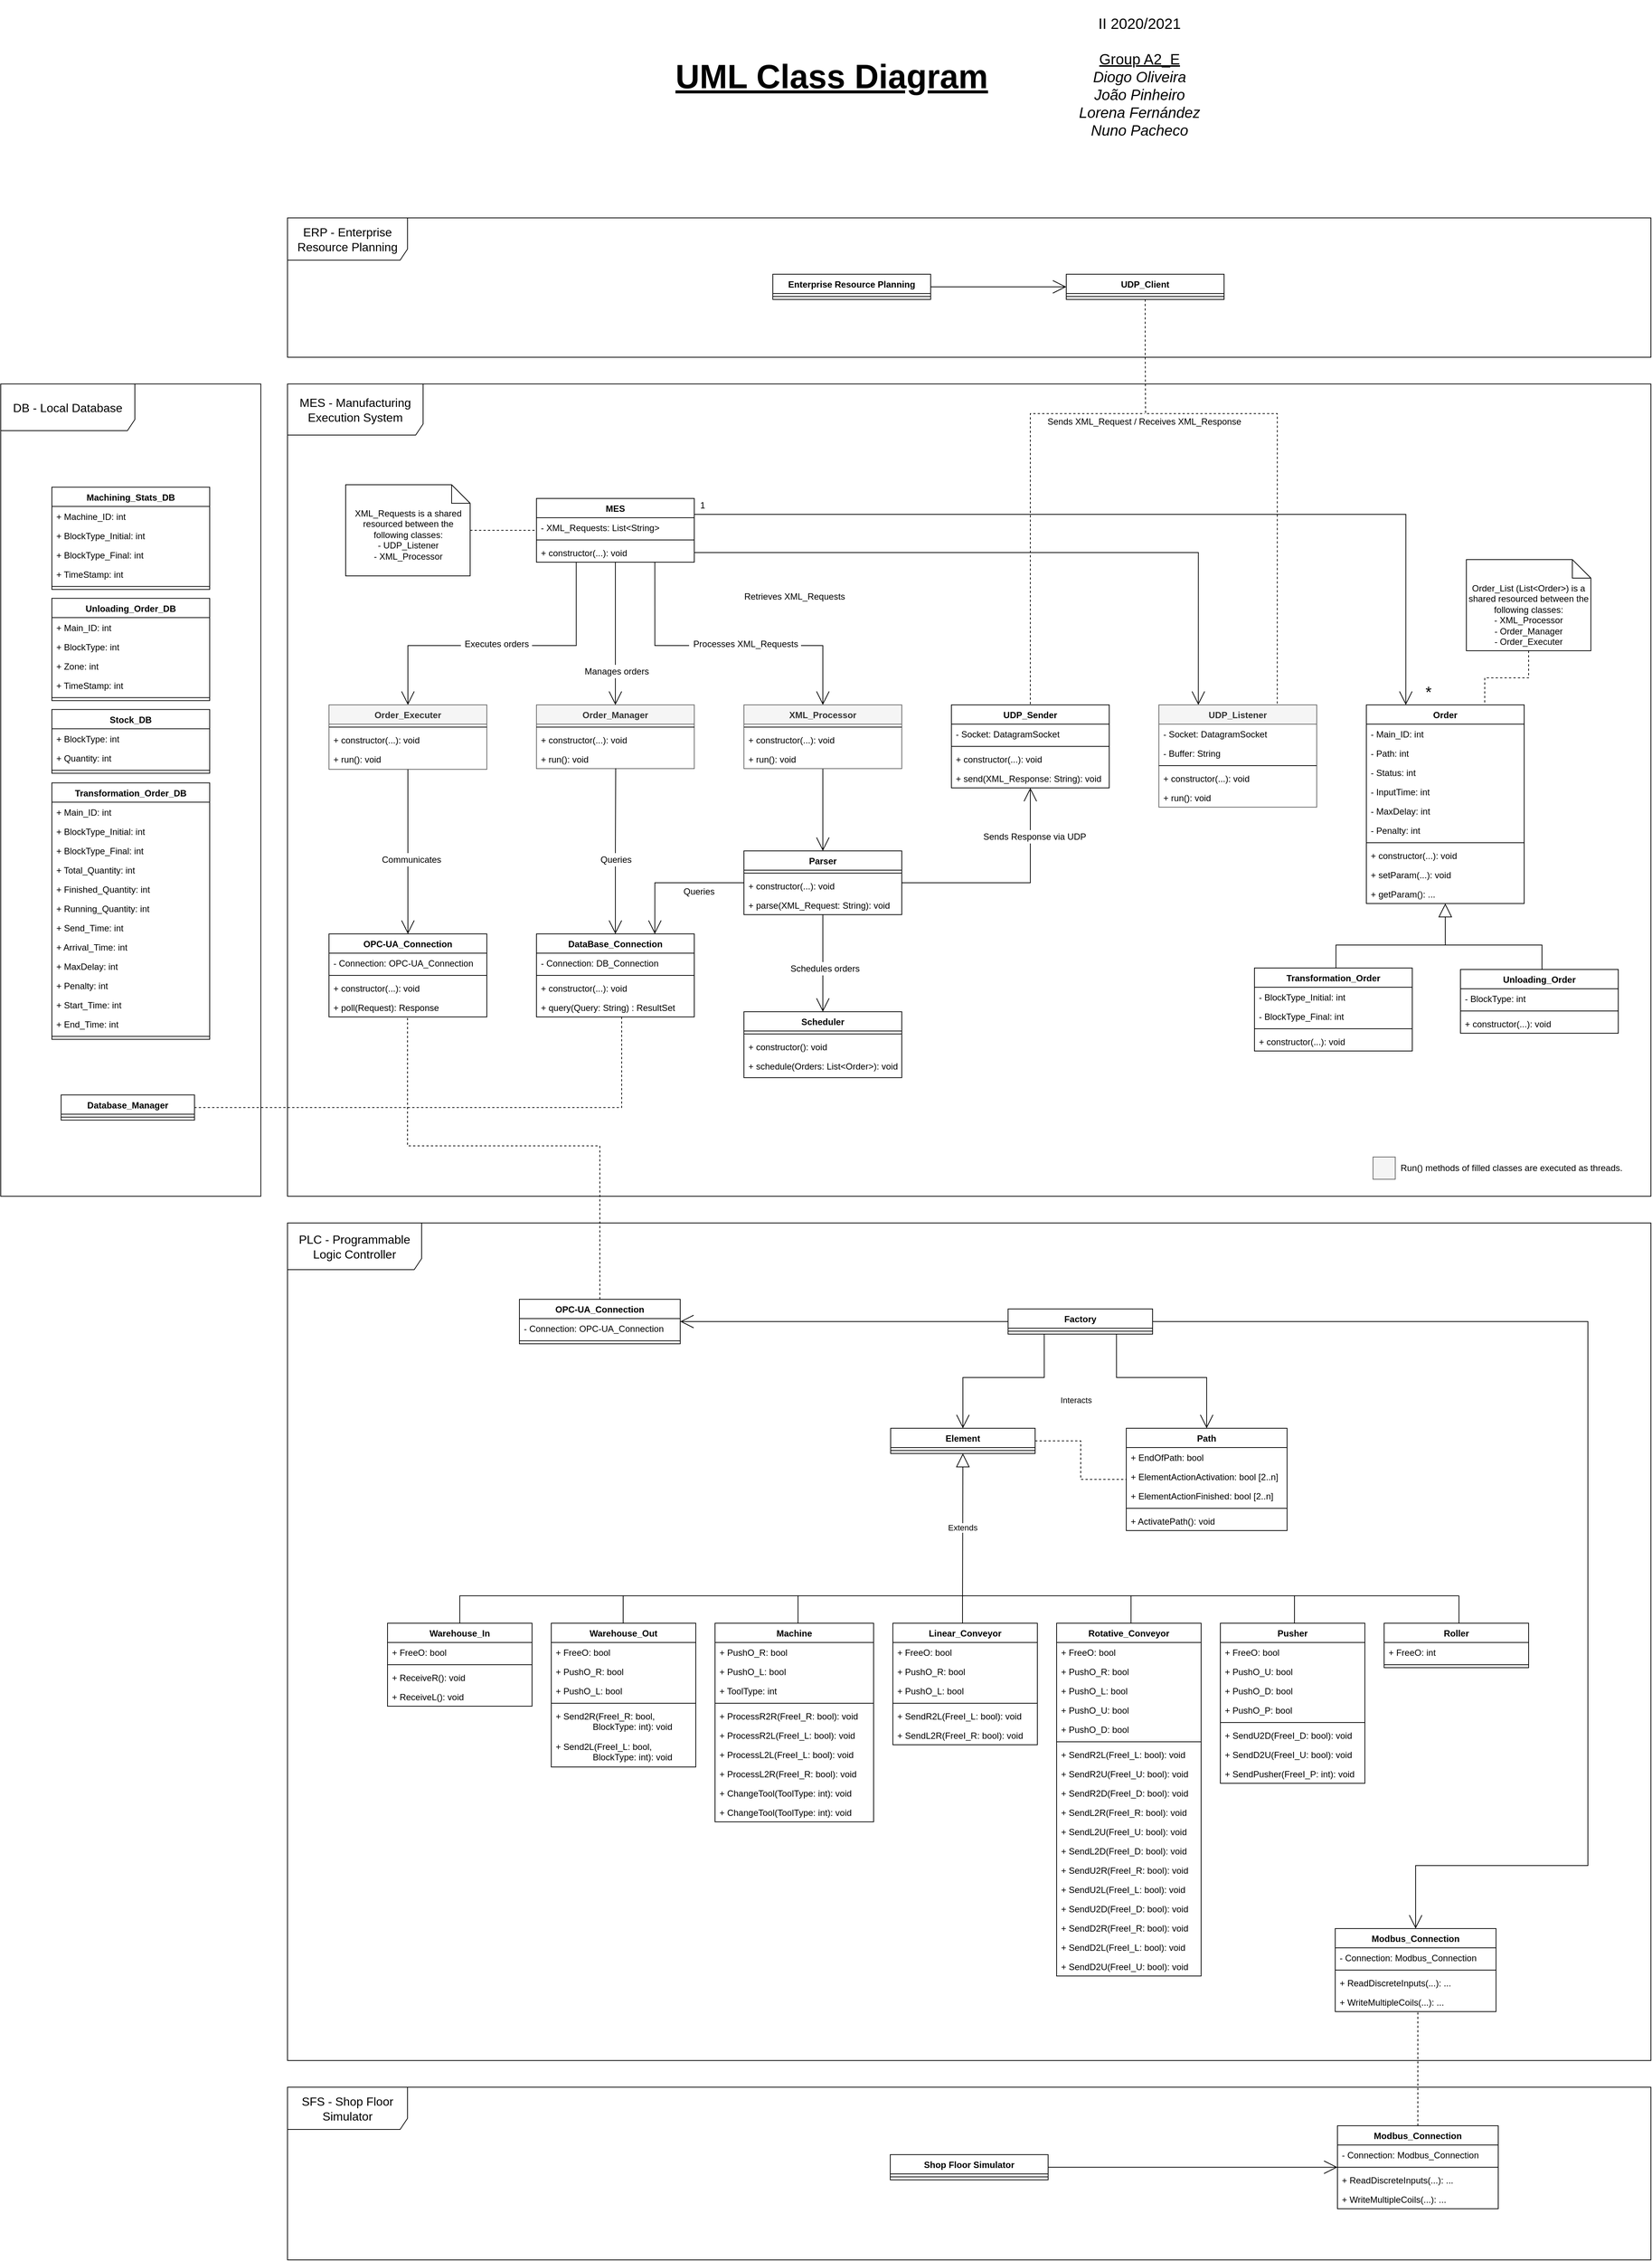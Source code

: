 <mxfile version="14.4.8" type="google"><diagram id="SDFI2hK7HdE_yOEQj6Ph" name="Classes"><mxGraphModel dx="505" dy="1764" grid="0" gridSize="10" guides="1" tooltips="1" connect="1" arrows="1" fold="1" page="1" pageScale="1" pageWidth="2339" pageHeight="3300" math="0" shadow="0"><root><mxCell id="SK3W8WNIQ0Al8POy8y6P-0"/><mxCell id="SK3W8WNIQ0Al8POy8y6P-1" parent="SK3W8WNIQ0Al8POy8y6P-0"/><mxCell id="G7X5iM56K3O0bCBGKMir-7" value="&lt;font style=&quot;font-size: 16px&quot;&gt;ERP - Enterprise Resource Planning&lt;/font&gt;" style="shape=umlFrame;whiteSpace=wrap;html=1;width=162;height=57;" parent="SK3W8WNIQ0Al8POy8y6P-1" vertex="1"><mxGeometry x="2774" y="382" width="1840" height="188" as="geometry"/></mxCell><mxCell id="luwT-7vZDs_wB4DdUg14-0" value="&lt;font style=&quot;font-size: 16px&quot;&gt;MES - Manufacturing Execution System&lt;/font&gt;" style="shape=umlFrame;whiteSpace=wrap;html=1;width=183;height=69;" parent="SK3W8WNIQ0Al8POy8y6P-1" vertex="1"><mxGeometry x="2774" y="606" width="1840" height="1096" as="geometry"/></mxCell><mxCell id="luwT-7vZDs_wB4DdUg14-8" value="&lt;font style=&quot;font-size: 16px&quot;&gt;SFS - Shop Floor Simulator&lt;/font&gt;" style="shape=umlFrame;whiteSpace=wrap;html=1;width=162;height=57;" parent="SK3W8WNIQ0Al8POy8y6P-1" vertex="1"><mxGeometry x="2774" y="2904" width="1840" height="233" as="geometry"/></mxCell><mxCell id="bJxv0t5zgISRN57JyyEs-0" value="&lt;font style=&quot;font-size: 16px&quot;&gt;PLC - Programmable Logic Controller&lt;/font&gt;" style="shape=umlFrame;whiteSpace=wrap;html=1;width=181;height=63;" parent="SK3W8WNIQ0Al8POy8y6P-1" vertex="1"><mxGeometry x="2774" y="1738" width="1840" height="1130" as="geometry"/></mxCell><mxCell id="MokM4qCma66stvT-VzrQ-0" value="&lt;font style=&quot;font-size: 16px&quot;&gt;DB - Local Database&lt;/font&gt;" style="shape=umlFrame;whiteSpace=wrap;html=1;width=181;height=63;" parent="SK3W8WNIQ0Al8POy8y6P-1" vertex="1"><mxGeometry x="2387" y="606" width="351" height="1096" as="geometry"/></mxCell><mxCell id="pr_PS6EWsB2I5YH7l72a-6" style="edgeStyle=orthogonalEdgeStyle;rounded=0;orthogonalLoop=1;jettySize=auto;html=1;startArrow=open;startFill=0;endArrow=none;endFill=0;entryX=1;entryY=0.5;entryDx=0;entryDy=0;exitX=0.25;exitY=0;exitDx=0;exitDy=0;endSize=16;startSize=16;" parent="SK3W8WNIQ0Al8POy8y6P-1" source="SK3W8WNIQ0Al8POy8y6P-2" target="x375OT32T0MCDLm3YEN1-5" edge="1"><mxGeometry relative="1" as="geometry"><mxPoint x="4059" y="1032" as="sourcePoint"/><Array as="points"><mxPoint x="4003" y="833"/></Array><mxPoint x="3368" y="860" as="targetPoint"/></mxGeometry></mxCell><mxCell id="SK3W8WNIQ0Al8POy8y6P-2" value="UDP_Listener" style="swimlane;fontStyle=1;align=center;verticalAlign=top;childLayout=stackLayout;horizontal=1;startSize=26;horizontalStack=0;resizeParent=1;resizeParentMax=0;resizeLast=0;collapsible=1;marginBottom=0;labelBorderColor=none;labelBackgroundColor=none;glass=0;shadow=0;sketch=0;rounded=0;fillColor=#f5f5f5;strokeColor=#666666;fontColor=#333333;" parent="SK3W8WNIQ0Al8POy8y6P-1" vertex="1"><mxGeometry x="3950" y="1039" width="213" height="138" as="geometry"/></mxCell><mxCell id="SK3W8WNIQ0Al8POy8y6P-6" value="- Socket: DatagramSocket" style="text;strokeColor=none;fillColor=none;align=left;verticalAlign=top;spacingLeft=4;spacingRight=4;overflow=hidden;rotatable=0;points=[[0,0.5],[1,0.5]];portConstraint=eastwest;" parent="SK3W8WNIQ0Al8POy8y6P-2" vertex="1"><mxGeometry y="26" width="213" height="26" as="geometry"/></mxCell><mxCell id="SK3W8WNIQ0Al8POy8y6P-3" value="- Buffer: String" style="text;strokeColor=none;fillColor=none;align=left;verticalAlign=top;spacingLeft=4;spacingRight=4;overflow=hidden;rotatable=0;points=[[0,0.5],[1,0.5]];portConstraint=eastwest;" parent="SK3W8WNIQ0Al8POy8y6P-2" vertex="1"><mxGeometry y="52" width="213" height="26" as="geometry"/></mxCell><mxCell id="SK3W8WNIQ0Al8POy8y6P-4" value="" style="line;strokeWidth=1;fillColor=none;align=left;verticalAlign=middle;spacingTop=-1;spacingLeft=3;spacingRight=3;rotatable=0;labelPosition=right;points=[];portConstraint=eastwest;" parent="SK3W8WNIQ0Al8POy8y6P-2" vertex="1"><mxGeometry y="78" width="213" height="8" as="geometry"/></mxCell><mxCell id="SK3W8WNIQ0Al8POy8y6P-20" value="+ constructor(...): void" style="text;strokeColor=none;fillColor=none;align=left;verticalAlign=top;spacingLeft=4;spacingRight=4;overflow=hidden;rotatable=0;points=[[0,0.5],[1,0.5]];portConstraint=eastwest;" parent="SK3W8WNIQ0Al8POy8y6P-2" vertex="1"><mxGeometry y="86" width="213" height="26" as="geometry"/></mxCell><mxCell id="SK3W8WNIQ0Al8POy8y6P-5" value="+ run(): void" style="text;strokeColor=none;fillColor=none;align=left;verticalAlign=top;spacingLeft=4;spacingRight=4;overflow=hidden;rotatable=0;points=[[0,0.5],[1,0.5]];portConstraint=eastwest;" parent="SK3W8WNIQ0Al8POy8y6P-2" vertex="1"><mxGeometry y="112" width="213" height="26" as="geometry"/></mxCell><mxCell id="pr_PS6EWsB2I5YH7l72a-7" style="edgeStyle=orthogonalEdgeStyle;rounded=0;orthogonalLoop=1;jettySize=auto;html=1;exitX=0.5;exitY=0;exitDx=0;exitDy=0;entryX=0.75;entryY=1;entryDx=0;entryDy=0;startArrow=open;startFill=0;endArrow=none;endFill=0;endSize=16;startSize=16;" parent="SK3W8WNIQ0Al8POy8y6P-1" source="SK3W8WNIQ0Al8POy8y6P-7" target="x375OT32T0MCDLm3YEN1-0" edge="1"><mxGeometry relative="1" as="geometry"><Array as="points"><mxPoint x="3497" y="959"/><mxPoint x="3270" y="959"/></Array></mxGeometry></mxCell><mxCell id="bIBrgNiGgp5EZwNk9SXb-10" style="edgeStyle=orthogonalEdgeStyle;rounded=0;orthogonalLoop=1;jettySize=auto;html=1;entryX=0.5;entryY=0;entryDx=0;entryDy=0;startArrow=none;startFill=0;startSize=12;endArrow=open;endFill=0;endSize=16;" parent="SK3W8WNIQ0Al8POy8y6P-1" source="SK3W8WNIQ0Al8POy8y6P-7" target="SK3W8WNIQ0Al8POy8y6P-22" edge="1"><mxGeometry relative="1" as="geometry"/></mxCell><mxCell id="SK3W8WNIQ0Al8POy8y6P-7" value="XML_Processor" style="swimlane;fontStyle=1;align=center;verticalAlign=top;childLayout=stackLayout;horizontal=1;startSize=26;horizontalStack=0;resizeParent=1;resizeParentMax=0;resizeLast=0;collapsible=1;marginBottom=0;labelBorderColor=none;labelBackgroundColor=none;glass=0;shadow=0;sketch=0;rounded=0;fillColor=#f5f5f5;strokeColor=#666666;fontColor=#333333;" parent="SK3W8WNIQ0Al8POy8y6P-1" vertex="1"><mxGeometry x="3390" y="1039" width="213" height="86" as="geometry"/></mxCell><mxCell id="SK3W8WNIQ0Al8POy8y6P-10" value="" style="line;strokeWidth=1;fillColor=none;align=left;verticalAlign=middle;spacingTop=-1;spacingLeft=3;spacingRight=3;rotatable=0;labelPosition=right;points=[];portConstraint=eastwest;" parent="SK3W8WNIQ0Al8POy8y6P-7" vertex="1"><mxGeometry y="26" width="213" height="8" as="geometry"/></mxCell><mxCell id="SK3W8WNIQ0Al8POy8y6P-21" value="+ constructor(...): void" style="text;strokeColor=none;fillColor=none;align=left;verticalAlign=top;spacingLeft=4;spacingRight=4;overflow=hidden;rotatable=0;points=[[0,0.5],[1,0.5]];portConstraint=eastwest;" parent="SK3W8WNIQ0Al8POy8y6P-7" vertex="1"><mxGeometry y="34" width="213" height="26" as="geometry"/></mxCell><mxCell id="SK3W8WNIQ0Al8POy8y6P-17" value="+ run(): void" style="text;strokeColor=none;fillColor=none;align=left;verticalAlign=top;spacingLeft=4;spacingRight=4;overflow=hidden;rotatable=0;points=[[0,0.5],[1,0.5]];portConstraint=eastwest;" parent="SK3W8WNIQ0Al8POy8y6P-7" vertex="1"><mxGeometry y="60" width="213" height="26" as="geometry"/></mxCell><mxCell id="bIBrgNiGgp5EZwNk9SXb-12" style="edgeStyle=orthogonalEdgeStyle;rounded=0;orthogonalLoop=1;jettySize=auto;html=1;entryX=0.75;entryY=0;entryDx=0;entryDy=0;startArrow=none;startFill=0;startSize=16;endArrow=open;endFill=0;endSize=16;" parent="SK3W8WNIQ0Al8POy8y6P-1" source="SK3W8WNIQ0Al8POy8y6P-22" target="vF1wvzOD5CgQl-EDB4gp-27" edge="1"><mxGeometry relative="1" as="geometry"/></mxCell><mxCell id="bIBrgNiGgp5EZwNk9SXb-13" style="edgeStyle=orthogonalEdgeStyle;rounded=0;orthogonalLoop=1;jettySize=auto;html=1;startArrow=none;startFill=0;startSize=16;endArrow=open;endFill=0;endSize=16;" parent="SK3W8WNIQ0Al8POy8y6P-1" source="SK3W8WNIQ0Al8POy8y6P-22" target="PBJRvKlijQDgfsJc4lSV-0" edge="1"><mxGeometry relative="1" as="geometry"/></mxCell><mxCell id="SK3W8WNIQ0Al8POy8y6P-22" value="Parser" style="swimlane;fontStyle=1;align=center;verticalAlign=top;childLayout=stackLayout;horizontal=1;startSize=26;horizontalStack=0;resizeParent=1;resizeParentMax=0;resizeLast=0;collapsible=1;marginBottom=0;" parent="SK3W8WNIQ0Al8POy8y6P-1" vertex="1"><mxGeometry x="3390" y="1236" width="213" height="86" as="geometry"/></mxCell><mxCell id="SK3W8WNIQ0Al8POy8y6P-27" value="" style="line;strokeWidth=1;fillColor=none;align=left;verticalAlign=middle;spacingTop=-1;spacingLeft=3;spacingRight=3;rotatable=0;labelPosition=right;points=[];portConstraint=eastwest;" parent="SK3W8WNIQ0Al8POy8y6P-22" vertex="1"><mxGeometry y="26" width="213" height="8" as="geometry"/></mxCell><mxCell id="SK3W8WNIQ0Al8POy8y6P-28" value="+ constructor(...): void" style="text;strokeColor=none;fillColor=none;align=left;verticalAlign=top;spacingLeft=4;spacingRight=4;overflow=hidden;rotatable=0;points=[[0,0.5],[1,0.5]];portConstraint=eastwest;" parent="SK3W8WNIQ0Al8POy8y6P-22" vertex="1"><mxGeometry y="34" width="213" height="26" as="geometry"/></mxCell><mxCell id="SK3W8WNIQ0Al8POy8y6P-29" value="+ parse(XML_Request: String): void" style="text;strokeColor=none;fillColor=none;align=left;verticalAlign=top;spacingLeft=4;spacingRight=4;overflow=hidden;rotatable=0;points=[[0,0.5],[1,0.5]];portConstraint=eastwest;" parent="SK3W8WNIQ0Al8POy8y6P-22" vertex="1"><mxGeometry y="60" width="213" height="26" as="geometry"/></mxCell><mxCell id="PBJRvKlijQDgfsJc4lSV-0" value="Scheduler" style="swimlane;fontStyle=1;align=center;verticalAlign=top;childLayout=stackLayout;horizontal=1;startSize=26;horizontalStack=0;resizeParent=1;resizeParentMax=0;resizeLast=0;collapsible=1;marginBottom=0;" parent="SK3W8WNIQ0Al8POy8y6P-1" vertex="1"><mxGeometry x="3390" y="1453" width="213" height="89" as="geometry"/></mxCell><mxCell id="PBJRvKlijQDgfsJc4lSV-1" value="" style="line;strokeWidth=1;fillColor=none;align=left;verticalAlign=middle;spacingTop=-1;spacingLeft=3;spacingRight=3;rotatable=0;labelPosition=right;points=[];portConstraint=eastwest;" parent="PBJRvKlijQDgfsJc4lSV-0" vertex="1"><mxGeometry y="26" width="213" height="8" as="geometry"/></mxCell><mxCell id="PBJRvKlijQDgfsJc4lSV-2" value="+ constructor(): void" style="text;strokeColor=none;fillColor=none;align=left;verticalAlign=top;spacingLeft=4;spacingRight=4;overflow=hidden;rotatable=0;points=[[0,0.5],[1,0.5]];portConstraint=eastwest;" parent="PBJRvKlijQDgfsJc4lSV-0" vertex="1"><mxGeometry y="34" width="213" height="26" as="geometry"/></mxCell><mxCell id="PBJRvKlijQDgfsJc4lSV-3" value="+ schedule(Orders: List&lt;Order&gt;): void" style="text;strokeColor=none;fillColor=none;align=left;verticalAlign=top;spacingLeft=4;spacingRight=4;overflow=hidden;rotatable=0;points=[[0,0.5],[1,0.5]];portConstraint=eastwest;" parent="PBJRvKlijQDgfsJc4lSV-0" vertex="1"><mxGeometry y="60" width="213" height="29" as="geometry"/></mxCell><mxCell id="G7X5iM56K3O0bCBGKMir-1" style="edgeStyle=orthogonalEdgeStyle;rounded=0;orthogonalLoop=1;jettySize=auto;html=1;exitX=0.5;exitY=1;exitDx=0;exitDy=0;startArrow=block;startFill=0;startSize=16;endArrow=none;endFill=0;endSize=16;" parent="SK3W8WNIQ0Al8POy8y6P-1" source="PBJRvKlijQDgfsJc4lSV-4" edge="1"><mxGeometry relative="1" as="geometry"><mxPoint x="4336.517" y="1362.919" as="targetPoint"/></mxGeometry></mxCell><mxCell id="PBJRvKlijQDgfsJc4lSV-4" value="Order" style="swimlane;fontStyle=1;align=center;verticalAlign=top;childLayout=stackLayout;horizontal=1;startSize=26;horizontalStack=0;resizeParent=1;resizeParentMax=0;resizeLast=0;collapsible=1;marginBottom=0;" parent="SK3W8WNIQ0Al8POy8y6P-1" vertex="1"><mxGeometry x="4230" y="1039" width="213" height="268" as="geometry"/></mxCell><mxCell id="vF1wvzOD5CgQl-EDB4gp-48" value="- Main_ID: int" style="text;strokeColor=none;fillColor=none;align=left;verticalAlign=top;spacingLeft=4;spacingRight=4;overflow=hidden;rotatable=0;points=[[0,0.5],[1,0.5]];portConstraint=eastwest;" parent="PBJRvKlijQDgfsJc4lSV-4" vertex="1"><mxGeometry y="26" width="213" height="26" as="geometry"/></mxCell><mxCell id="PBJRvKlijQDgfsJc4lSV-12" value="- Path: int" style="text;strokeColor=none;fillColor=none;align=left;verticalAlign=top;spacingLeft=4;spacingRight=4;overflow=hidden;rotatable=0;points=[[0,0.5],[1,0.5]];portConstraint=eastwest;" parent="PBJRvKlijQDgfsJc4lSV-4" vertex="1"><mxGeometry y="52" width="213" height="26" as="geometry"/></mxCell><mxCell id="rismOEtWbgsBC4PfmXXO-1" value="- Status: int" style="text;strokeColor=none;fillColor=none;align=left;verticalAlign=top;spacingLeft=4;spacingRight=4;overflow=hidden;rotatable=0;points=[[0,0.5],[1,0.5]];portConstraint=eastwest;" parent="PBJRvKlijQDgfsJc4lSV-4" vertex="1"><mxGeometry y="78" width="213" height="26" as="geometry"/></mxCell><mxCell id="rismOEtWbgsBC4PfmXXO-2" value="- InputTime: int" style="text;strokeColor=none;fillColor=none;align=left;verticalAlign=top;spacingLeft=4;spacingRight=4;overflow=hidden;rotatable=0;points=[[0,0.5],[1,0.5]];portConstraint=eastwest;" parent="PBJRvKlijQDgfsJc4lSV-4" vertex="1"><mxGeometry y="104" width="213" height="26" as="geometry"/></mxCell><mxCell id="rismOEtWbgsBC4PfmXXO-0" value="- MaxDelay: int" style="text;strokeColor=none;fillColor=none;align=left;verticalAlign=top;spacingLeft=4;spacingRight=4;overflow=hidden;rotatable=0;points=[[0,0.5],[1,0.5]];portConstraint=eastwest;" parent="PBJRvKlijQDgfsJc4lSV-4" vertex="1"><mxGeometry y="130" width="213" height="26" as="geometry"/></mxCell><mxCell id="rismOEtWbgsBC4PfmXXO-3" value="- Penalty: int" style="text;strokeColor=none;fillColor=none;align=left;verticalAlign=top;spacingLeft=4;spacingRight=4;overflow=hidden;rotatable=0;points=[[0,0.5],[1,0.5]];portConstraint=eastwest;" parent="PBJRvKlijQDgfsJc4lSV-4" vertex="1"><mxGeometry y="156" width="213" height="26" as="geometry"/></mxCell><mxCell id="PBJRvKlijQDgfsJc4lSV-8" value="" style="line;strokeWidth=1;fillColor=none;align=left;verticalAlign=middle;spacingTop=-1;spacingLeft=3;spacingRight=3;rotatable=0;labelPosition=right;points=[];portConstraint=eastwest;" parent="PBJRvKlijQDgfsJc4lSV-4" vertex="1"><mxGeometry y="182" width="213" height="8" as="geometry"/></mxCell><mxCell id="PBJRvKlijQDgfsJc4lSV-9" value="+ constructor(...): void" style="text;strokeColor=none;fillColor=none;align=left;verticalAlign=top;spacingLeft=4;spacingRight=4;overflow=hidden;rotatable=0;points=[[0,0.5],[1,0.5]];portConstraint=eastwest;" parent="PBJRvKlijQDgfsJc4lSV-4" vertex="1"><mxGeometry y="190" width="213" height="26" as="geometry"/></mxCell><mxCell id="vF1wvzOD5CgQl-EDB4gp-11" value="+ setParam(...): void" style="text;strokeColor=none;fillColor=none;align=left;verticalAlign=top;spacingLeft=4;spacingRight=4;overflow=hidden;rotatable=0;points=[[0,0.5],[1,0.5]];portConstraint=eastwest;" parent="PBJRvKlijQDgfsJc4lSV-4" vertex="1"><mxGeometry y="216" width="213" height="26" as="geometry"/></mxCell><mxCell id="rismOEtWbgsBC4PfmXXO-6" value="+ getParam(): ..." style="text;strokeColor=none;fillColor=none;align=left;verticalAlign=top;spacingLeft=4;spacingRight=4;overflow=hidden;rotatable=0;points=[[0,0.5],[1,0.5]];portConstraint=eastwest;" parent="PBJRvKlijQDgfsJc4lSV-4" vertex="1"><mxGeometry y="242" width="213" height="26" as="geometry"/></mxCell><mxCell id="EC2mMekP4q8i9MoA6ge3-1" style="rounded=0;orthogonalLoop=1;jettySize=auto;html=1;exitX=0.5;exitY=0;exitDx=0;exitDy=0;endArrow=none;endFill=0;edgeStyle=orthogonalEdgeStyle;" parent="SK3W8WNIQ0Al8POy8y6P-1" source="vF1wvzOD5CgQl-EDB4gp-0" edge="1"><mxGeometry relative="1" as="geometry"><mxPoint x="4467" y="1394" as="targetPoint"/><Array as="points"><mxPoint x="4189" y="1417"/><mxPoint x="4189" y="1363"/><mxPoint x="4467" y="1363"/></Array></mxGeometry></mxCell><mxCell id="vF1wvzOD5CgQl-EDB4gp-0" value="Transformation_Order" style="swimlane;fontStyle=1;align=center;verticalAlign=top;childLayout=stackLayout;horizontal=1;startSize=26;horizontalStack=0;resizeParent=1;resizeParentMax=0;resizeLast=0;collapsible=1;marginBottom=0;" parent="SK3W8WNIQ0Al8POy8y6P-1" vertex="1"><mxGeometry x="4079" y="1394" width="213" height="112" as="geometry"/></mxCell><mxCell id="vF1wvzOD5CgQl-EDB4gp-2" value="- BlockType_Initial: int" style="text;strokeColor=none;fillColor=none;align=left;verticalAlign=top;spacingLeft=4;spacingRight=4;overflow=hidden;rotatable=0;points=[[0,0.5],[1,0.5]];portConstraint=eastwest;" parent="vF1wvzOD5CgQl-EDB4gp-0" vertex="1"><mxGeometry y="26" width="213" height="26" as="geometry"/></mxCell><mxCell id="vF1wvzOD5CgQl-EDB4gp-10" value="- BlockType_Final: int" style="text;strokeColor=none;fillColor=none;align=left;verticalAlign=top;spacingLeft=4;spacingRight=4;overflow=hidden;rotatable=0;points=[[0,0.5],[1,0.5]];portConstraint=eastwest;" parent="vF1wvzOD5CgQl-EDB4gp-0" vertex="1"><mxGeometry y="52" width="213" height="26" as="geometry"/></mxCell><mxCell id="vF1wvzOD5CgQl-EDB4gp-3" value="" style="line;strokeWidth=1;fillColor=none;align=left;verticalAlign=middle;spacingTop=-1;spacingLeft=3;spacingRight=3;rotatable=0;labelPosition=right;points=[];portConstraint=eastwest;" parent="vF1wvzOD5CgQl-EDB4gp-0" vertex="1"><mxGeometry y="78" width="213" height="8" as="geometry"/></mxCell><mxCell id="vF1wvzOD5CgQl-EDB4gp-4" value="+ constructor(...): void" style="text;strokeColor=none;fillColor=none;align=left;verticalAlign=top;spacingLeft=4;spacingRight=4;overflow=hidden;rotatable=0;points=[[0,0.5],[1,0.5]];portConstraint=eastwest;" parent="vF1wvzOD5CgQl-EDB4gp-0" vertex="1"><mxGeometry y="86" width="213" height="26" as="geometry"/></mxCell><mxCell id="RmMzLXaISz67yUFw-Fn7-6" style="edgeStyle=orthogonalEdgeStyle;rounded=0;orthogonalLoop=1;jettySize=auto;html=1;exitX=0.5;exitY=0;exitDx=0;exitDy=0;endArrow=none;endFill=0;" parent="SK3W8WNIQ0Al8POy8y6P-1" source="vF1wvzOD5CgQl-EDB4gp-5" edge="1"><mxGeometry relative="1" as="geometry"><mxPoint x="4467" y="1394" as="targetPoint"/></mxGeometry></mxCell><mxCell id="vF1wvzOD5CgQl-EDB4gp-5" value="Unloading_Order" style="swimlane;fontStyle=1;align=center;verticalAlign=top;childLayout=stackLayout;horizontal=1;startSize=26;horizontalStack=0;resizeParent=1;resizeParentMax=0;resizeLast=0;collapsible=1;marginBottom=0;" parent="SK3W8WNIQ0Al8POy8y6P-1" vertex="1"><mxGeometry x="4357" y="1396" width="213" height="86" as="geometry"/></mxCell><mxCell id="vF1wvzOD5CgQl-EDB4gp-6" value="- BlockType: int" style="text;strokeColor=none;fillColor=none;align=left;verticalAlign=top;spacingLeft=4;spacingRight=4;overflow=hidden;rotatable=0;points=[[0,0.5],[1,0.5]];portConstraint=eastwest;" parent="vF1wvzOD5CgQl-EDB4gp-5" vertex="1"><mxGeometry y="26" width="213" height="26" as="geometry"/></mxCell><mxCell id="vF1wvzOD5CgQl-EDB4gp-8" value="" style="line;strokeWidth=1;fillColor=none;align=left;verticalAlign=middle;spacingTop=-1;spacingLeft=3;spacingRight=3;rotatable=0;labelPosition=right;points=[];portConstraint=eastwest;" parent="vF1wvzOD5CgQl-EDB4gp-5" vertex="1"><mxGeometry y="52" width="213" height="8" as="geometry"/></mxCell><mxCell id="vF1wvzOD5CgQl-EDB4gp-9" value="+ constructor(...): void" style="text;strokeColor=none;fillColor=none;align=left;verticalAlign=top;spacingLeft=4;spacingRight=4;overflow=hidden;rotatable=0;points=[[0,0.5],[1,0.5]];portConstraint=eastwest;" parent="vF1wvzOD5CgQl-EDB4gp-5" vertex="1"><mxGeometry y="60" width="213" height="26" as="geometry"/></mxCell><mxCell id="vF1wvzOD5CgQl-EDB4gp-14" value="Order_Manager" style="swimlane;fontStyle=1;align=center;verticalAlign=top;childLayout=stackLayout;horizontal=1;startSize=26;horizontalStack=0;resizeParent=1;resizeParentMax=0;resizeLast=0;collapsible=1;marginBottom=0;labelBorderColor=none;labelBackgroundColor=none;glass=0;shadow=0;sketch=0;rounded=0;fillColor=#f5f5f5;strokeColor=#666666;fontColor=#333333;" parent="SK3W8WNIQ0Al8POy8y6P-1" vertex="1"><mxGeometry x="3110" y="1039" width="213" height="86" as="geometry"/></mxCell><mxCell id="vF1wvzOD5CgQl-EDB4gp-16" value="" style="line;strokeWidth=1;fillColor=none;align=left;verticalAlign=middle;spacingTop=-1;spacingLeft=3;spacingRight=3;rotatable=0;labelPosition=right;points=[];portConstraint=eastwest;" parent="vF1wvzOD5CgQl-EDB4gp-14" vertex="1"><mxGeometry y="26" width="213" height="8" as="geometry"/></mxCell><mxCell id="vF1wvzOD5CgQl-EDB4gp-17" value="+ constructor(...): void" style="text;strokeColor=none;fillColor=none;align=left;verticalAlign=top;spacingLeft=4;spacingRight=4;overflow=hidden;rotatable=0;points=[[0,0.5],[1,0.5]];portConstraint=eastwest;" parent="vF1wvzOD5CgQl-EDB4gp-14" vertex="1"><mxGeometry y="34" width="213" height="26" as="geometry"/></mxCell><mxCell id="vF1wvzOD5CgQl-EDB4gp-19" value="+ run(): void" style="text;strokeColor=none;fillColor=none;align=left;verticalAlign=top;spacingLeft=4;spacingRight=4;overflow=hidden;rotatable=0;points=[[0,0.5],[1,0.5]];portConstraint=eastwest;" parent="vF1wvzOD5CgQl-EDB4gp-14" vertex="1"><mxGeometry y="60" width="213" height="26" as="geometry"/></mxCell><mxCell id="pr_PS6EWsB2I5YH7l72a-10" style="edgeStyle=orthogonalEdgeStyle;rounded=0;orthogonalLoop=1;jettySize=auto;html=1;exitX=0.5;exitY=0;exitDx=0;exitDy=0;startArrow=open;startFill=0;endArrow=none;endFill=0;entryX=0.252;entryY=1.013;entryDx=0;entryDy=0;entryPerimeter=0;endSize=16;startSize=16;" parent="SK3W8WNIQ0Al8POy8y6P-1" source="vF1wvzOD5CgQl-EDB4gp-21" target="x375OT32T0MCDLm3YEN1-5" edge="1"><mxGeometry relative="1" as="geometry"><Array as="points"><mxPoint x="2937" y="959"/><mxPoint x="3164" y="959"/></Array><mxPoint x="3151" y="900" as="targetPoint"/></mxGeometry></mxCell><mxCell id="vF1wvzOD5CgQl-EDB4gp-21" value="Order_Executer" style="swimlane;fontStyle=1;align=center;verticalAlign=top;childLayout=stackLayout;horizontal=1;startSize=26;horizontalStack=0;resizeParent=1;resizeParentMax=0;resizeLast=0;collapsible=1;marginBottom=0;labelBorderColor=none;labelBackgroundColor=none;glass=0;shadow=0;sketch=0;rounded=0;fillColor=#f5f5f5;strokeColor=#666666;fontColor=#333333;" parent="SK3W8WNIQ0Al8POy8y6P-1" vertex="1"><mxGeometry x="2830" y="1039" width="213" height="87" as="geometry"/></mxCell><mxCell id="vF1wvzOD5CgQl-EDB4gp-23" value="" style="line;strokeWidth=1;fillColor=none;align=left;verticalAlign=middle;spacingTop=-1;spacingLeft=3;spacingRight=3;rotatable=0;labelPosition=right;points=[];portConstraint=eastwest;" parent="vF1wvzOD5CgQl-EDB4gp-21" vertex="1"><mxGeometry y="26" width="213" height="8" as="geometry"/></mxCell><mxCell id="vF1wvzOD5CgQl-EDB4gp-24" value="+ constructor(...): void" style="text;strokeColor=none;fillColor=none;align=left;verticalAlign=top;spacingLeft=4;spacingRight=4;overflow=hidden;rotatable=0;points=[[0,0.5],[1,0.5]];portConstraint=eastwest;" parent="vF1wvzOD5CgQl-EDB4gp-21" vertex="1"><mxGeometry y="34" width="213" height="26" as="geometry"/></mxCell><mxCell id="vF1wvzOD5CgQl-EDB4gp-25" value="+ run(): void" style="text;strokeColor=none;fillColor=none;align=left;verticalAlign=top;spacingLeft=4;spacingRight=4;overflow=hidden;rotatable=0;points=[[0,0.5],[1,0.5]];portConstraint=eastwest;" parent="vF1wvzOD5CgQl-EDB4gp-21" vertex="1"><mxGeometry y="60" width="213" height="27" as="geometry"/></mxCell><mxCell id="pr_PS6EWsB2I5YH7l72a-4" style="edgeStyle=orthogonalEdgeStyle;rounded=0;orthogonalLoop=1;jettySize=auto;html=1;exitX=0.5;exitY=0;exitDx=0;exitDy=0;entryX=0.502;entryY=0.985;entryDx=0;entryDy=0;entryPerimeter=0;startArrow=open;startFill=0;endArrow=none;endFill=0;endSize=16;startSize=16;" parent="SK3W8WNIQ0Al8POy8y6P-1" source="vF1wvzOD5CgQl-EDB4gp-27" target="vF1wvzOD5CgQl-EDB4gp-19" edge="1"><mxGeometry relative="1" as="geometry"/></mxCell><mxCell id="G7X5iM56K3O0bCBGKMir-11" style="edgeStyle=orthogonalEdgeStyle;rounded=0;orthogonalLoop=1;jettySize=auto;html=1;entryX=1;entryY=0.5;entryDx=0;entryDy=0;startArrow=none;startFill=0;startSize=16;endArrow=none;endFill=0;endSize=16;fontSize=16;dashed=1;" parent="SK3W8WNIQ0Al8POy8y6P-1" source="vF1wvzOD5CgQl-EDB4gp-27" target="SskS_7INsFAF_P9eOC5L-31" edge="1"><mxGeometry relative="1" as="geometry"><Array as="points"><mxPoint x="3225" y="1438"/></Array></mxGeometry></mxCell><mxCell id="vF1wvzOD5CgQl-EDB4gp-27" value="DataBase_Connection" style="swimlane;fontStyle=1;align=center;verticalAlign=top;childLayout=stackLayout;horizontal=1;startSize=26;horizontalStack=0;resizeParent=1;resizeParentMax=0;resizeLast=0;collapsible=1;marginBottom=0;" parent="SK3W8WNIQ0Al8POy8y6P-1" vertex="1"><mxGeometry x="3110" y="1348" width="213" height="112" as="geometry"/></mxCell><mxCell id="vF1wvzOD5CgQl-EDB4gp-28" value="- Connection: DB_Connection" style="text;strokeColor=none;fillColor=none;align=left;verticalAlign=top;spacingLeft=4;spacingRight=4;overflow=hidden;rotatable=0;points=[[0,0.5],[1,0.5]];portConstraint=eastwest;" parent="vF1wvzOD5CgQl-EDB4gp-27" vertex="1"><mxGeometry y="26" width="213" height="26" as="geometry"/></mxCell><mxCell id="vF1wvzOD5CgQl-EDB4gp-29" value="" style="line;strokeWidth=1;fillColor=none;align=left;verticalAlign=middle;spacingTop=-1;spacingLeft=3;spacingRight=3;rotatable=0;labelPosition=right;points=[];portConstraint=eastwest;" parent="vF1wvzOD5CgQl-EDB4gp-27" vertex="1"><mxGeometry y="52" width="213" height="8" as="geometry"/></mxCell><mxCell id="vF1wvzOD5CgQl-EDB4gp-30" value="+ constructor(...): void" style="text;strokeColor=none;fillColor=none;align=left;verticalAlign=top;spacingLeft=4;spacingRight=4;overflow=hidden;rotatable=0;points=[[0,0.5],[1,0.5]];portConstraint=eastwest;" parent="vF1wvzOD5CgQl-EDB4gp-27" vertex="1"><mxGeometry y="60" width="213" height="26" as="geometry"/></mxCell><mxCell id="vF1wvzOD5CgQl-EDB4gp-31" value="+ query(Query: String) : ResultSet" style="text;strokeColor=none;fillColor=none;align=left;verticalAlign=top;spacingLeft=4;spacingRight=4;overflow=hidden;rotatable=0;points=[[0,0.5],[1,0.5]];portConstraint=eastwest;" parent="vF1wvzOD5CgQl-EDB4gp-27" vertex="1"><mxGeometry y="86" width="213" height="26" as="geometry"/></mxCell><mxCell id="4eTtFgVLzYuRDUaT6JsC-18" style="edgeStyle=orthogonalEdgeStyle;rounded=0;orthogonalLoop=1;jettySize=auto;html=1;exitX=0.5;exitY=0;exitDx=0;exitDy=0;dashed=1;startArrow=none;startFill=0;endArrow=none;endFill=0;" parent="SK3W8WNIQ0Al8POy8y6P-1" edge="1"><mxGeometry relative="1" as="geometry"><mxPoint x="3931" y="646" as="targetPoint"/><Array as="points"><mxPoint x="3777" y="646"/></Array><mxPoint x="3776.5" y="1038" as="sourcePoint"/></mxGeometry></mxCell><mxCell id="vF1wvzOD5CgQl-EDB4gp-33" value="UDP_Sender" style="swimlane;fontStyle=1;align=center;verticalAlign=top;childLayout=stackLayout;horizontal=1;startSize=26;horizontalStack=0;resizeParent=1;resizeParentMax=0;resizeLast=0;collapsible=1;marginBottom=0;" parent="SK3W8WNIQ0Al8POy8y6P-1" vertex="1"><mxGeometry x="3670" y="1039" width="213" height="112" as="geometry"/></mxCell><mxCell id="vF1wvzOD5CgQl-EDB4gp-34" value="- Socket: DatagramSocket" style="text;strokeColor=none;fillColor=none;align=left;verticalAlign=top;spacingLeft=4;spacingRight=4;overflow=hidden;rotatable=0;points=[[0,0.5],[1,0.5]];portConstraint=eastwest;" parent="vF1wvzOD5CgQl-EDB4gp-33" vertex="1"><mxGeometry y="26" width="213" height="26" as="geometry"/></mxCell><mxCell id="vF1wvzOD5CgQl-EDB4gp-37" value="" style="line;strokeWidth=1;fillColor=none;align=left;verticalAlign=middle;spacingTop=-1;spacingLeft=3;spacingRight=3;rotatable=0;labelPosition=right;points=[];portConstraint=eastwest;" parent="vF1wvzOD5CgQl-EDB4gp-33" vertex="1"><mxGeometry y="52" width="213" height="8" as="geometry"/></mxCell><mxCell id="vF1wvzOD5CgQl-EDB4gp-38" value="+ constructor(...): void" style="text;strokeColor=none;fillColor=none;align=left;verticalAlign=top;spacingLeft=4;spacingRight=4;overflow=hidden;rotatable=0;points=[[0,0.5],[1,0.5]];portConstraint=eastwest;" parent="vF1wvzOD5CgQl-EDB4gp-33" vertex="1"><mxGeometry y="60" width="213" height="26" as="geometry"/></mxCell><mxCell id="vF1wvzOD5CgQl-EDB4gp-39" value="+ send(XML_Response: String): void" style="text;strokeColor=none;fillColor=none;align=left;verticalAlign=top;spacingLeft=4;spacingRight=4;overflow=hidden;rotatable=0;points=[[0,0.5],[1,0.5]];portConstraint=eastwest;" parent="vF1wvzOD5CgQl-EDB4gp-33" vertex="1"><mxGeometry y="86" width="213" height="26" as="geometry"/></mxCell><mxCell id="pr_PS6EWsB2I5YH7l72a-3" style="edgeStyle=orthogonalEdgeStyle;rounded=0;orthogonalLoop=1;jettySize=auto;html=1;exitX=0.5;exitY=0;exitDx=0;exitDy=0;startArrow=open;startFill=0;endArrow=none;endFill=0;entryX=0.5;entryY=1;entryDx=0;entryDy=0;endSize=16;startSize=16;" parent="SK3W8WNIQ0Al8POy8y6P-1" source="vF1wvzOD5CgQl-EDB4gp-49" target="vF1wvzOD5CgQl-EDB4gp-21" edge="1"><mxGeometry relative="1" as="geometry"><Array as="points"><mxPoint x="2936" y="1288"/><mxPoint x="2937" y="1152"/></Array><mxPoint x="3003" y="1202" as="targetPoint"/></mxGeometry></mxCell><mxCell id="vF1wvzOD5CgQl-EDB4gp-49" value="OPC-UA_Connection" style="swimlane;fontStyle=1;align=center;verticalAlign=top;childLayout=stackLayout;horizontal=1;startSize=26;horizontalStack=0;resizeParent=1;resizeParentMax=0;resizeLast=0;collapsible=1;marginBottom=0;" parent="SK3W8WNIQ0Al8POy8y6P-1" vertex="1"><mxGeometry x="2830" y="1348" width="213" height="112" as="geometry"/></mxCell><mxCell id="vF1wvzOD5CgQl-EDB4gp-50" value="- Connection: OPC-UA_Connection" style="text;strokeColor=none;fillColor=none;align=left;verticalAlign=top;spacingLeft=4;spacingRight=4;overflow=hidden;rotatable=0;points=[[0,0.5],[1,0.5]];portConstraint=eastwest;" parent="vF1wvzOD5CgQl-EDB4gp-49" vertex="1"><mxGeometry y="26" width="213" height="26" as="geometry"/></mxCell><mxCell id="vF1wvzOD5CgQl-EDB4gp-51" value="" style="line;strokeWidth=1;fillColor=none;align=left;verticalAlign=middle;spacingTop=-1;spacingLeft=3;spacingRight=3;rotatable=0;labelPosition=right;points=[];portConstraint=eastwest;" parent="vF1wvzOD5CgQl-EDB4gp-49" vertex="1"><mxGeometry y="52" width="213" height="8" as="geometry"/></mxCell><mxCell id="vF1wvzOD5CgQl-EDB4gp-52" value="+ constructor(...): void" style="text;strokeColor=none;fillColor=none;align=left;verticalAlign=top;spacingLeft=4;spacingRight=4;overflow=hidden;rotatable=0;points=[[0,0.5],[1,0.5]];portConstraint=eastwest;" parent="vF1wvzOD5CgQl-EDB4gp-49" vertex="1"><mxGeometry y="60" width="213" height="26" as="geometry"/></mxCell><mxCell id="vF1wvzOD5CgQl-EDB4gp-54" value="+ poll(Request): Response" style="text;strokeColor=none;fillColor=none;align=left;verticalAlign=top;spacingLeft=4;spacingRight=4;overflow=hidden;rotatable=0;points=[[0,0.5],[1,0.5]];portConstraint=eastwest;" parent="vF1wvzOD5CgQl-EDB4gp-49" vertex="1"><mxGeometry y="86" width="213" height="26" as="geometry"/></mxCell><mxCell id="bIBrgNiGgp5EZwNk9SXb-5" style="edgeStyle=orthogonalEdgeStyle;rounded=0;orthogonalLoop=1;jettySize=auto;html=1;entryX=0.5;entryY=0;entryDx=0;entryDy=0;startArrow=none;startFill=0;startSize=12;endArrow=open;endFill=0;endSize=16;" parent="SK3W8WNIQ0Al8POy8y6P-1" source="x375OT32T0MCDLm3YEN1-0" target="vF1wvzOD5CgQl-EDB4gp-14" edge="1"><mxGeometry relative="1" as="geometry"/></mxCell><mxCell id="x375OT32T0MCDLm3YEN1-0" value="MES" style="swimlane;fontStyle=1;align=center;verticalAlign=top;childLayout=stackLayout;horizontal=1;startSize=26;horizontalStack=0;resizeParent=1;resizeParentMax=0;resizeLast=0;collapsible=1;marginBottom=0;" parent="SK3W8WNIQ0Al8POy8y6P-1" vertex="1"><mxGeometry x="3110" y="760.5" width="213" height="86" as="geometry"/></mxCell><mxCell id="SK3W8WNIQ0Al8POy8y6P-14" value="- XML_Requests: List&lt;String&gt;" style="text;strokeColor=none;fillColor=none;align=left;verticalAlign=top;spacingLeft=4;spacingRight=4;overflow=hidden;rotatable=0;points=[[0,0.5],[1,0.5]];portConstraint=eastwest;" parent="x375OT32T0MCDLm3YEN1-0" vertex="1"><mxGeometry y="26" width="213" height="26" as="geometry"/></mxCell><mxCell id="x375OT32T0MCDLm3YEN1-4" value="" style="line;strokeWidth=1;fillColor=none;align=left;verticalAlign=middle;spacingTop=-1;spacingLeft=3;spacingRight=3;rotatable=0;labelPosition=right;points=[];portConstraint=eastwest;" parent="x375OT32T0MCDLm3YEN1-0" vertex="1"><mxGeometry y="52" width="213" height="8" as="geometry"/></mxCell><mxCell id="x375OT32T0MCDLm3YEN1-5" value="+ constructor(...): void" style="text;strokeColor=none;fillColor=none;align=left;verticalAlign=top;spacingLeft=4;spacingRight=4;overflow=hidden;rotatable=0;points=[[0,0.5],[1,0.5]];portConstraint=eastwest;" parent="x375OT32T0MCDLm3YEN1-0" vertex="1"><mxGeometry y="60" width="213" height="26" as="geometry"/></mxCell><mxCell id="x375OT32T0MCDLm3YEN1-7" value="" style="endArrow=open;endFill=0;html=1;edgeStyle=orthogonalEdgeStyle;align=left;verticalAlign=top;entryX=0.25;entryY=0;entryDx=0;entryDy=0;exitX=1;exitY=0.25;exitDx=0;exitDy=0;rounded=0;endSize=16;startSize=16;" parent="SK3W8WNIQ0Al8POy8y6P-1" source="x375OT32T0MCDLm3YEN1-0" target="PBJRvKlijQDgfsJc4lSV-4" edge="1"><mxGeometry x="-0.446" y="43" relative="1" as="geometry"><mxPoint x="3183" y="941" as="sourcePoint"/><mxPoint x="3832" y="1371" as="targetPoint"/><mxPoint as="offset"/></mxGeometry></mxCell><mxCell id="x375OT32T0MCDLm3YEN1-8" value="1" style="edgeLabel;resizable=0;html=1;align=left;verticalAlign=bottom;fontSize=12;" parent="x375OT32T0MCDLm3YEN1-7" connectable="0" vertex="1"><mxGeometry x="-1" relative="1" as="geometry"><mxPoint x="6" y="-4" as="offset"/></mxGeometry></mxCell><mxCell id="pr_PS6EWsB2I5YH7l72a-1" value="Queries" style="text;html=1;align=center;verticalAlign=middle;resizable=0;points=[];autosize=1;fillColor=#ffffff;" parent="SK3W8WNIQ0Al8POy8y6P-1" vertex="1"><mxGeometry x="3303" y="1282" width="52" height="18" as="geometry"/></mxCell><mxCell id="pr_PS6EWsB2I5YH7l72a-5" value="Queries" style="text;html=1;align=center;verticalAlign=middle;resizable=0;points=[];autosize=1;fillColor=#ffffff;" parent="SK3W8WNIQ0Al8POy8y6P-1" vertex="1"><mxGeometry x="3191" y="1239" width="52" height="18" as="geometry"/></mxCell><mxCell id="pr_PS6EWsB2I5YH7l72a-9" value="Communicates" style="text;html=1;align=center;verticalAlign=middle;resizable=0;points=[];autosize=1;fillColor=#ffffff;" parent="SK3W8WNIQ0Al8POy8y6P-1" vertex="1"><mxGeometry x="2896" y="1239" width="90" height="18" as="geometry"/></mxCell><mxCell id="pr_PS6EWsB2I5YH7l72a-14" style="edgeStyle=orthogonalEdgeStyle;rounded=0;orthogonalLoop=1;jettySize=auto;html=1;startArrow=none;startFill=0;endArrow=open;endFill=0;entryX=0.5;entryY=1;entryDx=0;entryDy=0;endSize=16;startSize=16;" parent="SK3W8WNIQ0Al8POy8y6P-1" source="SK3W8WNIQ0Al8POy8y6P-22" target="vF1wvzOD5CgQl-EDB4gp-33" edge="1"><mxGeometry relative="1" as="geometry"><mxPoint x="3805.667" y="1162.5" as="targetPoint"/></mxGeometry></mxCell><mxCell id="pr_PS6EWsB2I5YH7l72a-15" value="Retrieves XML_Requests" style="text;html=1;align=center;verticalAlign=middle;resizable=0;points=[];autosize=1;fillColor=#ffffff;" parent="SK3W8WNIQ0Al8POy8y6P-1" vertex="1"><mxGeometry x="3385" y="884" width="146" height="18" as="geometry"/></mxCell><mxCell id="pr_PS6EWsB2I5YH7l72a-17" value="Processes XML_Requests" style="text;html=1;align=center;verticalAlign=middle;resizable=0;points=[];autosize=1;fillColor=#ffffff;" parent="SK3W8WNIQ0Al8POy8y6P-1" vertex="1"><mxGeometry x="3316" y="948" width="151" height="18" as="geometry"/></mxCell><mxCell id="pr_PS6EWsB2I5YH7l72a-18" value="Executes orders" style="text;html=1;align=center;verticalAlign=middle;resizable=0;points=[];autosize=1;fillColor=#ffffff;" parent="SK3W8WNIQ0Al8POy8y6P-1" vertex="1"><mxGeometry x="3008" y="948" width="96" height="18" as="geometry"/></mxCell><mxCell id="pr_PS6EWsB2I5YH7l72a-19" value="Manages orders" style="text;html=1;align=center;verticalAlign=middle;resizable=0;points=[];autosize=1;fillColor=#ffffff;" parent="SK3W8WNIQ0Al8POy8y6P-1" vertex="1"><mxGeometry x="3170" y="985" width="96" height="18" as="geometry"/></mxCell><mxCell id="bJxv0t5zgISRN57JyyEs-1" value="Linear_Conveyor" style="swimlane;fontStyle=1;align=center;verticalAlign=top;childLayout=stackLayout;horizontal=1;startSize=26;horizontalStack=0;resizeParent=1;resizeParentMax=0;resizeLast=0;collapsible=1;marginBottom=0;" parent="SK3W8WNIQ0Al8POy8y6P-1" vertex="1"><mxGeometry x="3591" y="2278" width="195" height="164" as="geometry"/></mxCell><mxCell id="bJxv0t5zgISRN57JyyEs-2" value="+ FreeO: bool" style="text;strokeColor=none;fillColor=none;align=left;verticalAlign=top;spacingLeft=4;spacingRight=4;overflow=hidden;rotatable=0;points=[[0,0.5],[1,0.5]];portConstraint=eastwest;" parent="bJxv0t5zgISRN57JyyEs-1" vertex="1"><mxGeometry y="26" width="195" height="26" as="geometry"/></mxCell><mxCell id="bJxv0t5zgISRN57JyyEs-3" value="+ PushO_R: bool" style="text;strokeColor=none;fillColor=none;align=left;verticalAlign=top;spacingLeft=4;spacingRight=4;overflow=hidden;rotatable=0;points=[[0,0.5],[1,0.5]];portConstraint=eastwest;" parent="bJxv0t5zgISRN57JyyEs-1" vertex="1"><mxGeometry y="52" width="195" height="26" as="geometry"/></mxCell><mxCell id="bJxv0t5zgISRN57JyyEs-4" value="+ PushO_L: bool" style="text;strokeColor=none;fillColor=none;align=left;verticalAlign=top;spacingLeft=4;spacingRight=4;overflow=hidden;rotatable=0;points=[[0,0.5],[1,0.5]];portConstraint=eastwest;" parent="bJxv0t5zgISRN57JyyEs-1" vertex="1"><mxGeometry y="78" width="195" height="26" as="geometry"/></mxCell><mxCell id="bJxv0t5zgISRN57JyyEs-5" value="" style="line;strokeWidth=1;fillColor=none;align=left;verticalAlign=middle;spacingTop=-1;spacingLeft=3;spacingRight=3;rotatable=0;labelPosition=right;points=[];portConstraint=eastwest;" parent="bJxv0t5zgISRN57JyyEs-1" vertex="1"><mxGeometry y="104" width="195" height="8" as="geometry"/></mxCell><mxCell id="bJxv0t5zgISRN57JyyEs-6" value="+ SendR2L(FreeI_L: bool): void" style="text;strokeColor=none;fillColor=none;align=left;verticalAlign=top;spacingLeft=4;spacingRight=4;overflow=hidden;rotatable=0;points=[[0,0.5],[1,0.5]];portConstraint=eastwest;" parent="bJxv0t5zgISRN57JyyEs-1" vertex="1"><mxGeometry y="112" width="195" height="26" as="geometry"/></mxCell><mxCell id="bJxv0t5zgISRN57JyyEs-7" value="+ SendL2R(FreeI_R: bool): void" style="text;strokeColor=none;fillColor=none;align=left;verticalAlign=top;spacingLeft=4;spacingRight=4;overflow=hidden;rotatable=0;points=[[0,0.5],[1,0.5]];portConstraint=eastwest;" parent="bJxv0t5zgISRN57JyyEs-1" vertex="1"><mxGeometry y="138" width="195" height="26" as="geometry"/></mxCell><mxCell id="pr_PS6EWsB2I5YH7l72a-20" value="Schedules orders" style="text;html=1;align=center;verticalAlign=middle;resizable=0;points=[];autosize=1;fillColor=#ffffff;" parent="SK3W8WNIQ0Al8POy8y6P-1" vertex="1"><mxGeometry x="3447" y="1386" width="104" height="18" as="geometry"/></mxCell><mxCell id="bJxv0t5zgISRN57JyyEs-8" value="Rotative_Conveyor" style="swimlane;fontStyle=1;align=center;verticalAlign=top;childLayout=stackLayout;horizontal=1;startSize=26;horizontalStack=0;resizeParent=1;resizeParentMax=0;resizeLast=0;collapsible=1;marginBottom=0;" parent="SK3W8WNIQ0Al8POy8y6P-1" vertex="1"><mxGeometry x="3812" y="2278" width="195" height="476" as="geometry"/></mxCell><mxCell id="bJxv0t5zgISRN57JyyEs-9" value="+ FreeO: bool" style="text;strokeColor=none;fillColor=none;align=left;verticalAlign=top;spacingLeft=4;spacingRight=4;overflow=hidden;rotatable=0;points=[[0,0.5],[1,0.5]];portConstraint=eastwest;" parent="bJxv0t5zgISRN57JyyEs-8" vertex="1"><mxGeometry y="26" width="195" height="26" as="geometry"/></mxCell><mxCell id="bJxv0t5zgISRN57JyyEs-10" value="+ PushO_R: bool" style="text;strokeColor=none;fillColor=none;align=left;verticalAlign=top;spacingLeft=4;spacingRight=4;overflow=hidden;rotatable=0;points=[[0,0.5],[1,0.5]];portConstraint=eastwest;" parent="bJxv0t5zgISRN57JyyEs-8" vertex="1"><mxGeometry y="52" width="195" height="26" as="geometry"/></mxCell><mxCell id="bJxv0t5zgISRN57JyyEs-11" value="+ PushO_L: bool" style="text;strokeColor=none;fillColor=none;align=left;verticalAlign=top;spacingLeft=4;spacingRight=4;overflow=hidden;rotatable=0;points=[[0,0.5],[1,0.5]];portConstraint=eastwest;" parent="bJxv0t5zgISRN57JyyEs-8" vertex="1"><mxGeometry y="78" width="195" height="26" as="geometry"/></mxCell><mxCell id="bJxv0t5zgISRN57JyyEs-12" value="+ PushO_U: bool" style="text;strokeColor=none;fillColor=none;align=left;verticalAlign=top;spacingLeft=4;spacingRight=4;overflow=hidden;rotatable=0;points=[[0,0.5],[1,0.5]];portConstraint=eastwest;" parent="bJxv0t5zgISRN57JyyEs-8" vertex="1"><mxGeometry y="104" width="195" height="26" as="geometry"/></mxCell><mxCell id="bJxv0t5zgISRN57JyyEs-13" value="+ PushO_D: bool" style="text;strokeColor=none;fillColor=none;align=left;verticalAlign=top;spacingLeft=4;spacingRight=4;overflow=hidden;rotatable=0;points=[[0,0.5],[1,0.5]];portConstraint=eastwest;" parent="bJxv0t5zgISRN57JyyEs-8" vertex="1"><mxGeometry y="130" width="195" height="26" as="geometry"/></mxCell><mxCell id="bJxv0t5zgISRN57JyyEs-14" value="" style="line;strokeWidth=1;fillColor=none;align=left;verticalAlign=middle;spacingTop=-1;spacingLeft=3;spacingRight=3;rotatable=0;labelPosition=right;points=[];portConstraint=eastwest;" parent="bJxv0t5zgISRN57JyyEs-8" vertex="1"><mxGeometry y="156" width="195" height="8" as="geometry"/></mxCell><mxCell id="bJxv0t5zgISRN57JyyEs-15" value="+ SendR2L(FreeI_L: bool): void" style="text;strokeColor=none;fillColor=none;align=left;verticalAlign=top;spacingLeft=4;spacingRight=4;overflow=hidden;rotatable=0;points=[[0,0.5],[1,0.5]];portConstraint=eastwest;" parent="bJxv0t5zgISRN57JyyEs-8" vertex="1"><mxGeometry y="164" width="195" height="26" as="geometry"/></mxCell><mxCell id="bJxv0t5zgISRN57JyyEs-16" value="+ SendR2U(FreeI_U: bool): void" style="text;strokeColor=none;fillColor=none;align=left;verticalAlign=top;spacingLeft=4;spacingRight=4;overflow=hidden;rotatable=0;points=[[0,0.5],[1,0.5]];portConstraint=eastwest;" parent="bJxv0t5zgISRN57JyyEs-8" vertex="1"><mxGeometry y="190" width="195" height="26" as="geometry"/></mxCell><mxCell id="bJxv0t5zgISRN57JyyEs-17" value="+ SendR2D(FreeI_D: bool): void" style="text;strokeColor=none;fillColor=none;align=left;verticalAlign=top;spacingLeft=4;spacingRight=4;overflow=hidden;rotatable=0;points=[[0,0.5],[1,0.5]];portConstraint=eastwest;" parent="bJxv0t5zgISRN57JyyEs-8" vertex="1"><mxGeometry y="216" width="195" height="26" as="geometry"/></mxCell><mxCell id="bJxv0t5zgISRN57JyyEs-18" value="+ SendL2R(FreeI_R: bool): void" style="text;strokeColor=none;fillColor=none;align=left;verticalAlign=top;spacingLeft=4;spacingRight=4;overflow=hidden;rotatable=0;points=[[0,0.5],[1,0.5]];portConstraint=eastwest;" parent="bJxv0t5zgISRN57JyyEs-8" vertex="1"><mxGeometry y="242" width="195" height="26" as="geometry"/></mxCell><mxCell id="bJxv0t5zgISRN57JyyEs-19" value="+ SendL2U(FreeI_U: bool): void" style="text;strokeColor=none;fillColor=none;align=left;verticalAlign=top;spacingLeft=4;spacingRight=4;overflow=hidden;rotatable=0;points=[[0,0.5],[1,0.5]];portConstraint=eastwest;" parent="bJxv0t5zgISRN57JyyEs-8" vertex="1"><mxGeometry y="268" width="195" height="26" as="geometry"/></mxCell><mxCell id="bJxv0t5zgISRN57JyyEs-20" value="+ SendL2D(FreeI_D: bool): void" style="text;strokeColor=none;fillColor=none;align=left;verticalAlign=top;spacingLeft=4;spacingRight=4;overflow=hidden;rotatable=0;points=[[0,0.5],[1,0.5]];portConstraint=eastwest;" parent="bJxv0t5zgISRN57JyyEs-8" vertex="1"><mxGeometry y="294" width="195" height="26" as="geometry"/></mxCell><mxCell id="bJxv0t5zgISRN57JyyEs-21" value="+ SendU2R(FreeI_R: bool): void" style="text;strokeColor=none;fillColor=none;align=left;verticalAlign=top;spacingLeft=4;spacingRight=4;overflow=hidden;rotatable=0;points=[[0,0.5],[1,0.5]];portConstraint=eastwest;" parent="bJxv0t5zgISRN57JyyEs-8" vertex="1"><mxGeometry y="320" width="195" height="26" as="geometry"/></mxCell><mxCell id="bJxv0t5zgISRN57JyyEs-22" value="+ SendU2L(FreeI_L: bool): void" style="text;strokeColor=none;fillColor=none;align=left;verticalAlign=top;spacingLeft=4;spacingRight=4;overflow=hidden;rotatable=0;points=[[0,0.5],[1,0.5]];portConstraint=eastwest;" parent="bJxv0t5zgISRN57JyyEs-8" vertex="1"><mxGeometry y="346" width="195" height="26" as="geometry"/></mxCell><mxCell id="bJxv0t5zgISRN57JyyEs-23" value="+ SendU2D(FreeI_D: bool): void" style="text;strokeColor=none;fillColor=none;align=left;verticalAlign=top;spacingLeft=4;spacingRight=4;overflow=hidden;rotatable=0;points=[[0,0.5],[1,0.5]];portConstraint=eastwest;" parent="bJxv0t5zgISRN57JyyEs-8" vertex="1"><mxGeometry y="372" width="195" height="26" as="geometry"/></mxCell><mxCell id="bJxv0t5zgISRN57JyyEs-24" value="+ SendD2R(FreeI_R: bool): void" style="text;strokeColor=none;fillColor=none;align=left;verticalAlign=top;spacingLeft=4;spacingRight=4;overflow=hidden;rotatable=0;points=[[0,0.5],[1,0.5]];portConstraint=eastwest;" parent="bJxv0t5zgISRN57JyyEs-8" vertex="1"><mxGeometry y="398" width="195" height="26" as="geometry"/></mxCell><mxCell id="bJxv0t5zgISRN57JyyEs-25" value="+ SendD2L(FreeI_L: bool): void" style="text;strokeColor=none;fillColor=none;align=left;verticalAlign=top;spacingLeft=4;spacingRight=4;overflow=hidden;rotatable=0;points=[[0,0.5],[1,0.5]];portConstraint=eastwest;" parent="bJxv0t5zgISRN57JyyEs-8" vertex="1"><mxGeometry y="424" width="195" height="26" as="geometry"/></mxCell><mxCell id="bJxv0t5zgISRN57JyyEs-26" value="+ SendD2U(FreeI_U: bool): void" style="text;strokeColor=none;fillColor=none;align=left;verticalAlign=top;spacingLeft=4;spacingRight=4;overflow=hidden;rotatable=0;points=[[0,0.5],[1,0.5]];portConstraint=eastwest;" parent="bJxv0t5zgISRN57JyyEs-8" vertex="1"><mxGeometry y="450" width="195" height="26" as="geometry"/></mxCell><mxCell id="bJxv0t5zgISRN57JyyEs-27" value="Pusher" style="swimlane;fontStyle=1;align=center;verticalAlign=top;childLayout=stackLayout;horizontal=1;startSize=26;horizontalStack=0;resizeParent=1;resizeParentMax=0;resizeLast=0;collapsible=1;marginBottom=0;" parent="SK3W8WNIQ0Al8POy8y6P-1" vertex="1"><mxGeometry x="4033" y="2278" width="195" height="216" as="geometry"/></mxCell><mxCell id="bJxv0t5zgISRN57JyyEs-28" value="+ FreeO: bool" style="text;strokeColor=none;fillColor=none;align=left;verticalAlign=top;spacingLeft=4;spacingRight=4;overflow=hidden;rotatable=0;points=[[0,0.5],[1,0.5]];portConstraint=eastwest;" parent="bJxv0t5zgISRN57JyyEs-27" vertex="1"><mxGeometry y="26" width="195" height="26" as="geometry"/></mxCell><mxCell id="bJxv0t5zgISRN57JyyEs-29" value="+ PushO_U: bool" style="text;strokeColor=none;fillColor=none;align=left;verticalAlign=top;spacingLeft=4;spacingRight=4;overflow=hidden;rotatable=0;points=[[0,0.5],[1,0.5]];portConstraint=eastwest;" parent="bJxv0t5zgISRN57JyyEs-27" vertex="1"><mxGeometry y="52" width="195" height="26" as="geometry"/></mxCell><mxCell id="bJxv0t5zgISRN57JyyEs-30" value="+ PushO_D: bool" style="text;strokeColor=none;fillColor=none;align=left;verticalAlign=top;spacingLeft=4;spacingRight=4;overflow=hidden;rotatable=0;points=[[0,0.5],[1,0.5]];portConstraint=eastwest;" parent="bJxv0t5zgISRN57JyyEs-27" vertex="1"><mxGeometry y="78" width="195" height="26" as="geometry"/></mxCell><mxCell id="bJxv0t5zgISRN57JyyEs-31" value="+ PushO_P: bool" style="text;strokeColor=none;fillColor=none;align=left;verticalAlign=top;spacingLeft=4;spacingRight=4;overflow=hidden;rotatable=0;points=[[0,0.5],[1,0.5]];portConstraint=eastwest;" parent="bJxv0t5zgISRN57JyyEs-27" vertex="1"><mxGeometry y="104" width="195" height="26" as="geometry"/></mxCell><mxCell id="bJxv0t5zgISRN57JyyEs-32" value="" style="line;strokeWidth=1;fillColor=none;align=left;verticalAlign=middle;spacingTop=-1;spacingLeft=3;spacingRight=3;rotatable=0;labelPosition=right;points=[];portConstraint=eastwest;" parent="bJxv0t5zgISRN57JyyEs-27" vertex="1"><mxGeometry y="130" width="195" height="8" as="geometry"/></mxCell><mxCell id="bJxv0t5zgISRN57JyyEs-33" value="+ SendU2D(FreeI_D: bool): void" style="text;strokeColor=none;fillColor=none;align=left;verticalAlign=top;spacingLeft=4;spacingRight=4;overflow=hidden;rotatable=0;points=[[0,0.5],[1,0.5]];portConstraint=eastwest;" parent="bJxv0t5zgISRN57JyyEs-27" vertex="1"><mxGeometry y="138" width="195" height="26" as="geometry"/></mxCell><mxCell id="bJxv0t5zgISRN57JyyEs-34" value="+ SendD2U(FreeI_U: bool): void" style="text;strokeColor=none;fillColor=none;align=left;verticalAlign=top;spacingLeft=4;spacingRight=4;overflow=hidden;rotatable=0;points=[[0,0.5],[1,0.5]];portConstraint=eastwest;" parent="bJxv0t5zgISRN57JyyEs-27" vertex="1"><mxGeometry y="164" width="195" height="26" as="geometry"/></mxCell><mxCell id="bJxv0t5zgISRN57JyyEs-35" value="+ SendPusher(FreeI_P: int): void" style="text;strokeColor=none;fillColor=none;align=left;verticalAlign=top;spacingLeft=4;spacingRight=4;overflow=hidden;rotatable=0;points=[[0,0.5],[1,0.5]];portConstraint=eastwest;" parent="bJxv0t5zgISRN57JyyEs-27" vertex="1"><mxGeometry y="190" width="195" height="26" as="geometry"/></mxCell><mxCell id="bJxv0t5zgISRN57JyyEs-36" value="Roller" style="swimlane;fontStyle=1;align=center;verticalAlign=top;childLayout=stackLayout;horizontal=1;startSize=26;horizontalStack=0;resizeParent=1;resizeParentMax=0;resizeLast=0;collapsible=1;marginBottom=0;" parent="SK3W8WNIQ0Al8POy8y6P-1" vertex="1"><mxGeometry x="4254" y="2278" width="195" height="60" as="geometry"/></mxCell><mxCell id="bJxv0t5zgISRN57JyyEs-37" value="+ FreeO: int" style="text;strokeColor=none;fillColor=none;align=left;verticalAlign=top;spacingLeft=4;spacingRight=4;overflow=hidden;rotatable=0;points=[[0,0.5],[1,0.5]];portConstraint=eastwest;" parent="bJxv0t5zgISRN57JyyEs-36" vertex="1"><mxGeometry y="26" width="195" height="26" as="geometry"/></mxCell><mxCell id="bJxv0t5zgISRN57JyyEs-38" value="" style="line;strokeWidth=1;fillColor=none;align=left;verticalAlign=middle;spacingTop=-1;spacingLeft=3;spacingRight=3;rotatable=0;labelPosition=right;points=[];portConstraint=eastwest;" parent="bJxv0t5zgISRN57JyyEs-36" vertex="1"><mxGeometry y="52" width="195" height="8" as="geometry"/></mxCell><mxCell id="bJxv0t5zgISRN57JyyEs-39" value="Machine" style="swimlane;fontStyle=1;align=center;verticalAlign=top;childLayout=stackLayout;horizontal=1;startSize=26;horizontalStack=0;resizeParent=1;resizeParentMax=0;resizeLast=0;collapsible=1;marginBottom=0;" parent="SK3W8WNIQ0Al8POy8y6P-1" vertex="1"><mxGeometry x="3351" y="2278" width="214" height="268" as="geometry"/></mxCell><mxCell id="bJxv0t5zgISRN57JyyEs-40" value="+ PushO_R: bool" style="text;strokeColor=none;fillColor=none;align=left;verticalAlign=top;spacingLeft=4;spacingRight=4;overflow=hidden;rotatable=0;points=[[0,0.5],[1,0.5]];portConstraint=eastwest;" parent="bJxv0t5zgISRN57JyyEs-39" vertex="1"><mxGeometry y="26" width="214" height="26" as="geometry"/></mxCell><mxCell id="bJxv0t5zgISRN57JyyEs-41" value="+ PushO_L: bool" style="text;strokeColor=none;fillColor=none;align=left;verticalAlign=top;spacingLeft=4;spacingRight=4;overflow=hidden;rotatable=0;points=[[0,0.5],[1,0.5]];portConstraint=eastwest;" parent="bJxv0t5zgISRN57JyyEs-39" vertex="1"><mxGeometry y="52" width="214" height="26" as="geometry"/></mxCell><mxCell id="bJxv0t5zgISRN57JyyEs-42" value="+ ToolType: int" style="text;strokeColor=none;fillColor=none;align=left;verticalAlign=top;spacingLeft=4;spacingRight=4;overflow=hidden;rotatable=0;points=[[0,0.5],[1,0.5]];portConstraint=eastwest;" parent="bJxv0t5zgISRN57JyyEs-39" vertex="1"><mxGeometry y="78" width="214" height="26" as="geometry"/></mxCell><mxCell id="bJxv0t5zgISRN57JyyEs-43" value="" style="line;strokeWidth=1;fillColor=none;align=left;verticalAlign=middle;spacingTop=-1;spacingLeft=3;spacingRight=3;rotatable=0;labelPosition=right;points=[];portConstraint=eastwest;" parent="bJxv0t5zgISRN57JyyEs-39" vertex="1"><mxGeometry y="104" width="214" height="8" as="geometry"/></mxCell><mxCell id="bJxv0t5zgISRN57JyyEs-44" value="+ ProcessR2R(FreeI_R: bool): void" style="text;strokeColor=none;fillColor=none;align=left;verticalAlign=top;spacingLeft=4;spacingRight=4;overflow=hidden;rotatable=0;points=[[0,0.5],[1,0.5]];portConstraint=eastwest;" parent="bJxv0t5zgISRN57JyyEs-39" vertex="1"><mxGeometry y="112" width="214" height="26" as="geometry"/></mxCell><mxCell id="bJxv0t5zgISRN57JyyEs-45" value="+ ProcessR2L(FreeI_L: bool): void" style="text;strokeColor=none;fillColor=none;align=left;verticalAlign=top;spacingLeft=4;spacingRight=4;overflow=hidden;rotatable=0;points=[[0,0.5],[1,0.5]];portConstraint=eastwest;" parent="bJxv0t5zgISRN57JyyEs-39" vertex="1"><mxGeometry y="138" width="214" height="26" as="geometry"/></mxCell><mxCell id="bJxv0t5zgISRN57JyyEs-46" value="+ ProcessL2L(FreeI_L: bool): void" style="text;strokeColor=none;fillColor=none;align=left;verticalAlign=top;spacingLeft=4;spacingRight=4;overflow=hidden;rotatable=0;points=[[0,0.5],[1,0.5]];portConstraint=eastwest;" parent="bJxv0t5zgISRN57JyyEs-39" vertex="1"><mxGeometry y="164" width="214" height="26" as="geometry"/></mxCell><mxCell id="bJxv0t5zgISRN57JyyEs-47" value="+ ProcessL2R(FreeI_R: bool): void" style="text;strokeColor=none;fillColor=none;align=left;verticalAlign=top;spacingLeft=4;spacingRight=4;overflow=hidden;rotatable=0;points=[[0,0.5],[1,0.5]];portConstraint=eastwest;" parent="bJxv0t5zgISRN57JyyEs-39" vertex="1"><mxGeometry y="190" width="214" height="26" as="geometry"/></mxCell><mxCell id="bJxv0t5zgISRN57JyyEs-48" value="+ ChangeTool(ToolType: int): void" style="text;strokeColor=none;fillColor=none;align=left;verticalAlign=top;spacingLeft=4;spacingRight=4;overflow=hidden;rotatable=0;points=[[0,0.5],[1,0.5]];portConstraint=eastwest;" parent="bJxv0t5zgISRN57JyyEs-39" vertex="1"><mxGeometry y="216" width="214" height="26" as="geometry"/></mxCell><mxCell id="bJxv0t5zgISRN57JyyEs-49" value="+ ChangeTool(ToolType: int): void" style="text;strokeColor=none;fillColor=none;align=left;verticalAlign=top;spacingLeft=4;spacingRight=4;overflow=hidden;rotatable=0;points=[[0,0.5],[1,0.5]];portConstraint=eastwest;" parent="bJxv0t5zgISRN57JyyEs-39" vertex="1"><mxGeometry y="242" width="214" height="26" as="geometry"/></mxCell><mxCell id="bJxv0t5zgISRN57JyyEs-50" style="edgeStyle=orthogonalEdgeStyle;rounded=0;jumpSize=7;orthogonalLoop=1;jettySize=auto;html=1;exitX=0.5;exitY=0;exitDx=0;exitDy=0;endArrow=none;endFill=0;" parent="SK3W8WNIQ0Al8POy8y6P-1" source="bJxv0t5zgISRN57JyyEs-51" edge="1"><mxGeometry relative="1" as="geometry"><mxPoint x="4355" y="2241" as="targetPoint"/><Array as="points"><mxPoint x="3006" y="2241"/></Array></mxGeometry></mxCell><mxCell id="bJxv0t5zgISRN57JyyEs-51" value="Warehouse_In" style="swimlane;fontStyle=1;align=center;verticalAlign=top;childLayout=stackLayout;horizontal=1;startSize=26;horizontalStack=0;resizeParent=1;resizeParentMax=0;resizeLast=0;collapsible=1;marginBottom=0;" parent="SK3W8WNIQ0Al8POy8y6P-1" vertex="1"><mxGeometry x="2909" y="2278" width="195" height="112" as="geometry"/></mxCell><mxCell id="bJxv0t5zgISRN57JyyEs-52" value="+ FreeO: bool" style="text;strokeColor=none;fillColor=none;align=left;verticalAlign=top;spacingLeft=4;spacingRight=4;overflow=hidden;rotatable=0;points=[[0,0.5],[1,0.5]];portConstraint=eastwest;" parent="bJxv0t5zgISRN57JyyEs-51" vertex="1"><mxGeometry y="26" width="195" height="26" as="geometry"/></mxCell><mxCell id="bJxv0t5zgISRN57JyyEs-53" value="" style="line;strokeWidth=1;fillColor=none;align=left;verticalAlign=middle;spacingTop=-1;spacingLeft=3;spacingRight=3;rotatable=0;labelPosition=right;points=[];portConstraint=eastwest;" parent="bJxv0t5zgISRN57JyyEs-51" vertex="1"><mxGeometry y="52" width="195" height="8" as="geometry"/></mxCell><mxCell id="bJxv0t5zgISRN57JyyEs-54" value="+ ReceiveR(): void" style="text;strokeColor=none;fillColor=none;align=left;verticalAlign=top;spacingLeft=4;spacingRight=4;overflow=hidden;rotatable=0;points=[[0,0.5],[1,0.5]];portConstraint=eastwest;" parent="bJxv0t5zgISRN57JyyEs-51" vertex="1"><mxGeometry y="60" width="195" height="26" as="geometry"/></mxCell><mxCell id="bJxv0t5zgISRN57JyyEs-55" value="+ ReceiveL(): void" style="text;strokeColor=none;fillColor=none;align=left;verticalAlign=top;spacingLeft=4;spacingRight=4;overflow=hidden;rotatable=0;points=[[0,0.5],[1,0.5]];portConstraint=eastwest;" parent="bJxv0t5zgISRN57JyyEs-51" vertex="1"><mxGeometry y="86" width="195" height="26" as="geometry"/></mxCell><mxCell id="bJxv0t5zgISRN57JyyEs-56" value="Warehouse_Out" style="swimlane;fontStyle=1;align=center;verticalAlign=top;childLayout=stackLayout;horizontal=1;startSize=26;horizontalStack=0;resizeParent=1;resizeParentMax=0;resizeLast=0;collapsible=1;marginBottom=0;" parent="SK3W8WNIQ0Al8POy8y6P-1" vertex="1"><mxGeometry x="3130" y="2278" width="195" height="194" as="geometry"/></mxCell><mxCell id="bJxv0t5zgISRN57JyyEs-57" value="+ FreeO: bool" style="text;strokeColor=none;fillColor=none;align=left;verticalAlign=top;spacingLeft=4;spacingRight=4;overflow=hidden;rotatable=0;points=[[0,0.5],[1,0.5]];portConstraint=eastwest;" parent="bJxv0t5zgISRN57JyyEs-56" vertex="1"><mxGeometry y="26" width="195" height="26" as="geometry"/></mxCell><mxCell id="bJxv0t5zgISRN57JyyEs-58" value="+ PushO_R: bool" style="text;strokeColor=none;fillColor=none;align=left;verticalAlign=top;spacingLeft=4;spacingRight=4;overflow=hidden;rotatable=0;points=[[0,0.5],[1,0.5]];portConstraint=eastwest;" parent="bJxv0t5zgISRN57JyyEs-56" vertex="1"><mxGeometry y="52" width="195" height="26" as="geometry"/></mxCell><mxCell id="bJxv0t5zgISRN57JyyEs-59" value="+ PushO_L: bool" style="text;strokeColor=none;fillColor=none;align=left;verticalAlign=top;spacingLeft=4;spacingRight=4;overflow=hidden;rotatable=0;points=[[0,0.5],[1,0.5]];portConstraint=eastwest;" parent="bJxv0t5zgISRN57JyyEs-56" vertex="1"><mxGeometry y="78" width="195" height="26" as="geometry"/></mxCell><mxCell id="bJxv0t5zgISRN57JyyEs-60" value="" style="line;strokeWidth=1;fillColor=none;align=left;verticalAlign=middle;spacingTop=-1;spacingLeft=3;spacingRight=3;rotatable=0;labelPosition=right;points=[];portConstraint=eastwest;" parent="bJxv0t5zgISRN57JyyEs-56" vertex="1"><mxGeometry y="104" width="195" height="8" as="geometry"/></mxCell><mxCell id="bJxv0t5zgISRN57JyyEs-61" value="+ Send2R(FreeI_R: bool, &#10;               BlockType: int): void" style="text;strokeColor=none;fillColor=none;align=left;verticalAlign=top;spacingLeft=4;spacingRight=4;overflow=hidden;rotatable=0;points=[[0,0.5],[1,0.5]];portConstraint=eastwest;" parent="bJxv0t5zgISRN57JyyEs-56" vertex="1"><mxGeometry y="112" width="195" height="41" as="geometry"/></mxCell><mxCell id="bJxv0t5zgISRN57JyyEs-62" value="+ Send2L(FreeI_L: bool, &#10;               BlockType: int): void" style="text;strokeColor=none;fillColor=none;align=left;verticalAlign=top;spacingLeft=4;spacingRight=4;overflow=hidden;rotatable=0;points=[[0,0.5],[1,0.5]];portConstraint=eastwest;" parent="bJxv0t5zgISRN57JyyEs-56" vertex="1"><mxGeometry y="153" width="195" height="41" as="geometry"/></mxCell><mxCell id="bJxv0t5zgISRN57JyyEs-63" value="Path" style="swimlane;fontStyle=1;align=center;verticalAlign=top;childLayout=stackLayout;horizontal=1;startSize=26;horizontalStack=0;resizeParent=1;resizeParentMax=0;resizeLast=0;collapsible=1;marginBottom=0;" parent="SK3W8WNIQ0Al8POy8y6P-1" vertex="1"><mxGeometry x="3906" y="2015" width="217" height="138" as="geometry"/></mxCell><mxCell id="bJxv0t5zgISRN57JyyEs-64" value="+ EndOfPath: bool" style="text;strokeColor=none;fillColor=none;align=left;verticalAlign=top;spacingLeft=4;spacingRight=4;overflow=hidden;rotatable=0;points=[[0,0.5],[1,0.5]];portConstraint=eastwest;" parent="bJxv0t5zgISRN57JyyEs-63" vertex="1"><mxGeometry y="26" width="217" height="26" as="geometry"/></mxCell><mxCell id="bJxv0t5zgISRN57JyyEs-65" value="+ ElementActionActivation: bool [2..n]" style="text;strokeColor=none;fillColor=none;align=left;verticalAlign=top;spacingLeft=4;spacingRight=4;overflow=hidden;rotatable=0;points=[[0,0.5],[1,0.5]];portConstraint=eastwest;" parent="bJxv0t5zgISRN57JyyEs-63" vertex="1"><mxGeometry y="52" width="217" height="26" as="geometry"/></mxCell><mxCell id="bJxv0t5zgISRN57JyyEs-66" value="+ ElementActionFinished: bool [2..n]" style="text;strokeColor=none;fillColor=none;align=left;verticalAlign=top;spacingLeft=4;spacingRight=4;overflow=hidden;rotatable=0;points=[[0,0.5],[1,0.5]];portConstraint=eastwest;" parent="bJxv0t5zgISRN57JyyEs-63" vertex="1"><mxGeometry y="78" width="217" height="26" as="geometry"/></mxCell><mxCell id="bJxv0t5zgISRN57JyyEs-67" value="" style="line;strokeWidth=1;fillColor=none;align=left;verticalAlign=middle;spacingTop=-1;spacingLeft=3;spacingRight=3;rotatable=0;labelPosition=right;points=[];portConstraint=eastwest;" parent="bJxv0t5zgISRN57JyyEs-63" vertex="1"><mxGeometry y="104" width="217" height="8" as="geometry"/></mxCell><mxCell id="bJxv0t5zgISRN57JyyEs-68" value="+ ActivatePath(): void" style="text;strokeColor=none;fillColor=none;align=left;verticalAlign=top;spacingLeft=4;spacingRight=4;overflow=hidden;rotatable=0;points=[[0,0.5],[1,0.5]];portConstraint=eastwest;" parent="bJxv0t5zgISRN57JyyEs-63" vertex="1"><mxGeometry y="112" width="217" height="26" as="geometry"/></mxCell><mxCell id="frFkarqtrdCt54UXiDYW-0" style="edgeStyle=orthogonalEdgeStyle;rounded=0;orthogonalLoop=1;jettySize=auto;html=1;exitX=1;exitY=0.5;exitDx=0;exitDy=0;dashed=1;endArrow=none;endFill=0;" parent="SK3W8WNIQ0Al8POy8y6P-1" source="bJxv0t5zgISRN57JyyEs-69" target="bJxv0t5zgISRN57JyyEs-63" edge="1"><mxGeometry relative="1" as="geometry"/></mxCell><mxCell id="bJxv0t5zgISRN57JyyEs-69" value="Element" style="swimlane;fontStyle=1;align=center;verticalAlign=top;childLayout=stackLayout;horizontal=1;startSize=26;horizontalStack=0;resizeParent=1;resizeParentMax=0;resizeLast=0;collapsible=1;marginBottom=0;" parent="SK3W8WNIQ0Al8POy8y6P-1" vertex="1"><mxGeometry x="3588" y="2015" width="195" height="34" as="geometry"/></mxCell><mxCell id="bJxv0t5zgISRN57JyyEs-70" value="" style="line;strokeWidth=1;fillColor=none;align=left;verticalAlign=middle;spacingTop=-1;spacingLeft=3;spacingRight=3;rotatable=0;labelPosition=right;points=[];portConstraint=eastwest;" parent="bJxv0t5zgISRN57JyyEs-69" vertex="1"><mxGeometry y="26" width="195" height="8" as="geometry"/></mxCell><mxCell id="ScJtdZN1qvGgIu6LiGxe-12" style="edgeStyle=orthogonalEdgeStyle;rounded=0;orthogonalLoop=1;jettySize=auto;html=1;exitX=1;exitY=0.5;exitDx=0;exitDy=0;startArrow=open;startFill=0;startSize=16;endArrow=none;endFill=0;entryX=0;entryY=0.5;entryDx=0;entryDy=0;endSize=16;" parent="SK3W8WNIQ0Al8POy8y6P-1" source="bJxv0t5zgISRN57JyyEs-71" target="bJxv0t5zgISRN57JyyEs-79" edge="1"><mxGeometry relative="1" as="geometry"><mxPoint x="3388.484" y="1871.548" as="targetPoint"/></mxGeometry></mxCell><mxCell id="8rl2ICf62x-SwQPcL5rc-10" style="edgeStyle=orthogonalEdgeStyle;rounded=0;orthogonalLoop=1;jettySize=auto;html=1;dashed=1;endArrow=none;endFill=0;" parent="SK3W8WNIQ0Al8POy8y6P-1" source="bJxv0t5zgISRN57JyyEs-71" target="vF1wvzOD5CgQl-EDB4gp-49" edge="1"><mxGeometry relative="1" as="geometry"><Array as="points"><mxPoint x="3196" y="1634"/><mxPoint x="2936" y="1634"/></Array></mxGeometry></mxCell><mxCell id="bJxv0t5zgISRN57JyyEs-71" value="OPC-UA_Connection" style="swimlane;fontStyle=1;align=center;verticalAlign=top;childLayout=stackLayout;horizontal=1;startSize=26;horizontalStack=0;resizeParent=1;resizeParentMax=0;resizeLast=0;collapsible=1;marginBottom=0;" parent="SK3W8WNIQ0Al8POy8y6P-1" vertex="1"><mxGeometry x="3087" y="1841" width="217" height="60" as="geometry"/></mxCell><mxCell id="bJxv0t5zgISRN57JyyEs-72" value="- Connection: OPC-UA_Connection" style="text;strokeColor=none;fillColor=none;align=left;verticalAlign=top;spacingLeft=4;spacingRight=4;overflow=hidden;rotatable=0;points=[[0,0.5],[1,0.5]];portConstraint=eastwest;" parent="bJxv0t5zgISRN57JyyEs-71" vertex="1"><mxGeometry y="26" width="217" height="26" as="geometry"/></mxCell><mxCell id="bJxv0t5zgISRN57JyyEs-73" value="" style="line;strokeWidth=1;fillColor=none;align=left;verticalAlign=middle;spacingTop=-1;spacingLeft=3;spacingRight=3;rotatable=0;labelPosition=right;points=[];portConstraint=eastwest;" parent="bJxv0t5zgISRN57JyyEs-71" vertex="1"><mxGeometry y="52" width="217" height="8" as="geometry"/></mxCell><mxCell id="bJxv0t5zgISRN57JyyEs-74" value="Modbus_Connection" style="swimlane;fontStyle=1;align=center;verticalAlign=top;childLayout=stackLayout;horizontal=1;startSize=26;horizontalStack=0;resizeParent=1;resizeParentMax=0;resizeLast=0;collapsible=1;marginBottom=0;" parent="SK3W8WNIQ0Al8POy8y6P-1" vertex="1"><mxGeometry x="4188" y="2690" width="217" height="112" as="geometry"/></mxCell><mxCell id="bJxv0t5zgISRN57JyyEs-75" value="- Connection: Modbus_Connection" style="text;strokeColor=none;fillColor=none;align=left;verticalAlign=top;spacingLeft=4;spacingRight=4;overflow=hidden;rotatable=0;points=[[0,0.5],[1,0.5]];portConstraint=eastwest;" parent="bJxv0t5zgISRN57JyyEs-74" vertex="1"><mxGeometry y="26" width="217" height="26" as="geometry"/></mxCell><mxCell id="bJxv0t5zgISRN57JyyEs-76" value="" style="line;strokeWidth=1;fillColor=none;align=left;verticalAlign=middle;spacingTop=-1;spacingLeft=3;spacingRight=3;rotatable=0;labelPosition=right;points=[];portConstraint=eastwest;" parent="bJxv0t5zgISRN57JyyEs-74" vertex="1"><mxGeometry y="52" width="217" height="8" as="geometry"/></mxCell><mxCell id="bJxv0t5zgISRN57JyyEs-77" value="+ ReadDiscreteInputs(...): ..." style="text;strokeColor=none;fillColor=none;align=left;verticalAlign=top;spacingLeft=4;spacingRight=4;overflow=hidden;rotatable=0;points=[[0,0.5],[1,0.5]];portConstraint=eastwest;" parent="bJxv0t5zgISRN57JyyEs-74" vertex="1"><mxGeometry y="60" width="217" height="26" as="geometry"/></mxCell><mxCell id="bJxv0t5zgISRN57JyyEs-78" value="+ WriteMultipleCoils(...): ..." style="text;strokeColor=none;fillColor=none;align=left;verticalAlign=top;spacingLeft=4;spacingRight=4;overflow=hidden;rotatable=0;points=[[0,0.5],[1,0.5]];portConstraint=eastwest;" parent="bJxv0t5zgISRN57JyyEs-74" vertex="1"><mxGeometry y="86" width="217" height="26" as="geometry"/></mxCell><mxCell id="ScJtdZN1qvGgIu6LiGxe-8" style="edgeStyle=orthogonalEdgeStyle;rounded=0;orthogonalLoop=1;jettySize=auto;html=1;exitX=0.25;exitY=1;exitDx=0;exitDy=0;entryX=0.5;entryY=0;entryDx=0;entryDy=0;startArrow=none;startFill=0;startSize=12;endArrow=open;endFill=0;endSize=16;" parent="SK3W8WNIQ0Al8POy8y6P-1" source="bJxv0t5zgISRN57JyyEs-79" target="bJxv0t5zgISRN57JyyEs-69" edge="1"><mxGeometry relative="1" as="geometry"/></mxCell><mxCell id="ScJtdZN1qvGgIu6LiGxe-9" style="edgeStyle=orthogonalEdgeStyle;rounded=0;orthogonalLoop=1;jettySize=auto;html=1;exitX=0.75;exitY=1;exitDx=0;exitDy=0;entryX=0.5;entryY=0;entryDx=0;entryDy=0;startArrow=none;startFill=0;startSize=12;endArrow=open;endFill=0;endSize=16;" parent="SK3W8WNIQ0Al8POy8y6P-1" source="bJxv0t5zgISRN57JyyEs-79" target="bJxv0t5zgISRN57JyyEs-63" edge="1"><mxGeometry relative="1" as="geometry"/></mxCell><mxCell id="ScJtdZN1qvGgIu6LiGxe-15" style="edgeStyle=orthogonalEdgeStyle;rounded=0;orthogonalLoop=1;jettySize=auto;html=1;exitX=1;exitY=0.5;exitDx=0;exitDy=0;entryX=0.5;entryY=0;entryDx=0;entryDy=0;startArrow=none;startFill=0;startSize=16;endArrow=open;endFill=0;endSize=16;" parent="SK3W8WNIQ0Al8POy8y6P-1" source="bJxv0t5zgISRN57JyyEs-79" target="bJxv0t5zgISRN57JyyEs-74" edge="1"><mxGeometry relative="1" as="geometry"><Array as="points"><mxPoint x="4529" y="1871"/><mxPoint x="4529" y="2605"/><mxPoint x="4296" y="2605"/></Array></mxGeometry></mxCell><mxCell id="bJxv0t5zgISRN57JyyEs-79" value="Factory" style="swimlane;fontStyle=1;align=center;verticalAlign=top;childLayout=stackLayout;horizontal=1;startSize=26;horizontalStack=0;resizeParent=1;resizeParentMax=0;resizeLast=0;collapsible=1;marginBottom=0;" parent="SK3W8WNIQ0Al8POy8y6P-1" vertex="1"><mxGeometry x="3746.5" y="1854" width="195" height="34" as="geometry"/></mxCell><mxCell id="bJxv0t5zgISRN57JyyEs-80" value="" style="line;strokeWidth=1;fillColor=none;align=left;verticalAlign=middle;spacingTop=-1;spacingLeft=3;spacingRight=3;rotatable=0;labelPosition=right;points=[];portConstraint=eastwest;" parent="bJxv0t5zgISRN57JyyEs-79" vertex="1"><mxGeometry y="26" width="195" height="8" as="geometry"/></mxCell><mxCell id="bJxv0t5zgISRN57JyyEs-82" style="edgeStyle=orthogonalEdgeStyle;rounded=0;jumpSize=7;orthogonalLoop=1;jettySize=auto;html=1;exitX=0.5;exitY=0;exitDx=0;exitDy=0;endArrow=none;endFill=0;" parent="SK3W8WNIQ0Al8POy8y6P-1" edge="1"><mxGeometry relative="1" as="geometry"><mxPoint x="3227.0" y="2241" as="targetPoint"/><mxPoint x="3227.0" y="2278" as="sourcePoint"/><Array as="points"><mxPoint x="3227" y="2253"/><mxPoint x="3227" y="2253"/></Array></mxGeometry></mxCell><mxCell id="bJxv0t5zgISRN57JyyEs-83" style="edgeStyle=orthogonalEdgeStyle;rounded=0;jumpSize=7;orthogonalLoop=1;jettySize=auto;html=1;exitX=0.5;exitY=0;exitDx=0;exitDy=0;endArrow=none;endFill=0;" parent="SK3W8WNIQ0Al8POy8y6P-1" edge="1"><mxGeometry relative="1" as="geometry"><mxPoint x="3463.0" y="2241" as="targetPoint"/><mxPoint x="3463.0" y="2278" as="sourcePoint"/><Array as="points"><mxPoint x="3463" y="2253"/><mxPoint x="3463" y="2253"/></Array></mxGeometry></mxCell><mxCell id="bJxv0t5zgISRN57JyyEs-84" style="edgeStyle=orthogonalEdgeStyle;rounded=0;jumpSize=7;orthogonalLoop=1;jettySize=auto;html=1;exitX=0.5;exitY=0;exitDx=0;exitDy=0;endArrow=none;endFill=0;" parent="SK3W8WNIQ0Al8POy8y6P-1" edge="1"><mxGeometry relative="1" as="geometry"><mxPoint x="3912.36" y="2241" as="targetPoint"/><mxPoint x="3912.36" y="2278" as="sourcePoint"/><Array as="points"><mxPoint x="3912.36" y="2251"/><mxPoint x="3912.36" y="2251"/></Array></mxGeometry></mxCell><mxCell id="bJxv0t5zgISRN57JyyEs-85" style="edgeStyle=orthogonalEdgeStyle;rounded=0;jumpSize=7;orthogonalLoop=1;jettySize=auto;html=1;exitX=0.5;exitY=0;exitDx=0;exitDy=0;endArrow=none;endFill=0;" parent="SK3W8WNIQ0Al8POy8y6P-1" edge="1"><mxGeometry relative="1" as="geometry"><mxPoint x="4133" y="2241" as="targetPoint"/><mxPoint x="4133" y="2278" as="sourcePoint"/><Array as="points"><mxPoint x="4133" y="2253"/><mxPoint x="4133" y="2253"/></Array></mxGeometry></mxCell><mxCell id="bJxv0t5zgISRN57JyyEs-86" style="edgeStyle=orthogonalEdgeStyle;rounded=0;jumpSize=7;orthogonalLoop=1;jettySize=auto;html=1;exitX=0.5;exitY=0;exitDx=0;exitDy=0;endArrow=none;endFill=0;" parent="SK3W8WNIQ0Al8POy8y6P-1" edge="1"><mxGeometry relative="1" as="geometry"><mxPoint x="4355" y="2241" as="targetPoint"/><mxPoint x="4355" y="2278" as="sourcePoint"/><Array as="points"><mxPoint x="4355" y="2253"/><mxPoint x="4355" y="2253"/></Array></mxGeometry></mxCell><mxCell id="pr_PS6EWsB2I5YH7l72a-21" value="Sends Response via UDP" style="text;html=1;align=center;verticalAlign=middle;resizable=0;points=[];autosize=1;fillColor=#ffffff;" parent="SK3W8WNIQ0Al8POy8y6P-1" vertex="1"><mxGeometry x="3708" y="1208" width="148" height="18" as="geometry"/></mxCell><mxCell id="SskS_7INsFAF_P9eOC5L-1" value="Stock_DB" style="swimlane;fontStyle=1;align=center;verticalAlign=top;childLayout=stackLayout;horizontal=1;startSize=26;horizontalStack=0;resizeParent=1;resizeParentMax=0;resizeLast=0;collapsible=1;marginBottom=0;" parent="SK3W8WNIQ0Al8POy8y6P-1" vertex="1"><mxGeometry x="2456" y="1045.25" width="213" height="86" as="geometry"/></mxCell><mxCell id="SskS_7INsFAF_P9eOC5L-2" value="+ BlockType: int" style="text;strokeColor=none;fillColor=none;align=left;verticalAlign=top;spacingLeft=4;spacingRight=4;overflow=hidden;rotatable=0;points=[[0,0.5],[1,0.5]];portConstraint=eastwest;" parent="SskS_7INsFAF_P9eOC5L-1" vertex="1"><mxGeometry y="26" width="213" height="26" as="geometry"/></mxCell><mxCell id="SskS_7INsFAF_P9eOC5L-3" value="+ Quantity: int" style="text;strokeColor=none;fillColor=none;align=left;verticalAlign=top;spacingLeft=4;spacingRight=4;overflow=hidden;rotatable=0;points=[[0,0.5],[1,0.5]];portConstraint=eastwest;" parent="SskS_7INsFAF_P9eOC5L-1" vertex="1"><mxGeometry y="52" width="213" height="26" as="geometry"/></mxCell><mxCell id="SskS_7INsFAF_P9eOC5L-4" value="" style="line;strokeWidth=1;fillColor=none;align=left;verticalAlign=middle;spacingTop=-1;spacingLeft=3;spacingRight=3;rotatable=0;labelPosition=right;points=[];portConstraint=eastwest;" parent="SskS_7INsFAF_P9eOC5L-1" vertex="1"><mxGeometry y="78" width="213" height="8" as="geometry"/></mxCell><mxCell id="SskS_7INsFAF_P9eOC5L-5" value="Transformation_Order_DB" style="swimlane;fontStyle=1;align=center;verticalAlign=top;childLayout=stackLayout;horizontal=1;startSize=26;horizontalStack=0;resizeParent=1;resizeParentMax=0;resizeLast=0;collapsible=1;marginBottom=0;" parent="SK3W8WNIQ0Al8POy8y6P-1" vertex="1"><mxGeometry x="2456" y="1144.25" width="213" height="346" as="geometry"/></mxCell><mxCell id="SskS_7INsFAF_P9eOC5L-6" value="+ Main_ID: int" style="text;strokeColor=none;fillColor=none;align=left;verticalAlign=top;spacingLeft=4;spacingRight=4;overflow=hidden;rotatable=0;points=[[0,0.5],[1,0.5]];portConstraint=eastwest;" parent="SskS_7INsFAF_P9eOC5L-5" vertex="1"><mxGeometry y="26" width="213" height="26" as="geometry"/></mxCell><mxCell id="SskS_7INsFAF_P9eOC5L-7" value="+ BlockType_Initial: int" style="text;strokeColor=none;fillColor=none;align=left;verticalAlign=top;spacingLeft=4;spacingRight=4;overflow=hidden;rotatable=0;points=[[0,0.5],[1,0.5]];portConstraint=eastwest;" parent="SskS_7INsFAF_P9eOC5L-5" vertex="1"><mxGeometry y="52" width="213" height="26" as="geometry"/></mxCell><mxCell id="SskS_7INsFAF_P9eOC5L-8" value="+ BlockType_Final: int" style="text;strokeColor=none;fillColor=none;align=left;verticalAlign=top;spacingLeft=4;spacingRight=4;overflow=hidden;rotatable=0;points=[[0,0.5],[1,0.5]];portConstraint=eastwest;" parent="SskS_7INsFAF_P9eOC5L-5" vertex="1"><mxGeometry y="78" width="213" height="26" as="geometry"/></mxCell><mxCell id="SskS_7INsFAF_P9eOC5L-9" value="+ Total_Quantity: int" style="text;strokeColor=none;fillColor=none;align=left;verticalAlign=top;spacingLeft=4;spacingRight=4;overflow=hidden;rotatable=0;points=[[0,0.5],[1,0.5]];portConstraint=eastwest;" parent="SskS_7INsFAF_P9eOC5L-5" vertex="1"><mxGeometry y="104" width="213" height="26" as="geometry"/></mxCell><mxCell id="SskS_7INsFAF_P9eOC5L-10" value="+ Finished_Quantity: int" style="text;strokeColor=none;fillColor=none;align=left;verticalAlign=top;spacingLeft=4;spacingRight=4;overflow=hidden;rotatable=0;points=[[0,0.5],[1,0.5]];portConstraint=eastwest;" parent="SskS_7INsFAF_P9eOC5L-5" vertex="1"><mxGeometry y="130" width="213" height="26" as="geometry"/></mxCell><mxCell id="SskS_7INsFAF_P9eOC5L-11" value="+ Running_Quantity: int" style="text;strokeColor=none;fillColor=none;align=left;verticalAlign=top;spacingLeft=4;spacingRight=4;overflow=hidden;rotatable=0;points=[[0,0.5],[1,0.5]];portConstraint=eastwest;" parent="SskS_7INsFAF_P9eOC5L-5" vertex="1"><mxGeometry y="156" width="213" height="26" as="geometry"/></mxCell><mxCell id="SskS_7INsFAF_P9eOC5L-12" value="+ Send_Time: int" style="text;strokeColor=none;fillColor=none;align=left;verticalAlign=top;spacingLeft=4;spacingRight=4;overflow=hidden;rotatable=0;points=[[0,0.5],[1,0.5]];portConstraint=eastwest;" parent="SskS_7INsFAF_P9eOC5L-5" vertex="1"><mxGeometry y="182" width="213" height="26" as="geometry"/></mxCell><mxCell id="SskS_7INsFAF_P9eOC5L-13" value="+ Arrival_Time: int" style="text;strokeColor=none;fillColor=none;align=left;verticalAlign=top;spacingLeft=4;spacingRight=4;overflow=hidden;rotatable=0;points=[[0,0.5],[1,0.5]];portConstraint=eastwest;" parent="SskS_7INsFAF_P9eOC5L-5" vertex="1"><mxGeometry y="208" width="213" height="26" as="geometry"/></mxCell><mxCell id="SskS_7INsFAF_P9eOC5L-14" value="+ MaxDelay: int" style="text;strokeColor=none;fillColor=none;align=left;verticalAlign=top;spacingLeft=4;spacingRight=4;overflow=hidden;rotatable=0;points=[[0,0.5],[1,0.5]];portConstraint=eastwest;" parent="SskS_7INsFAF_P9eOC5L-5" vertex="1"><mxGeometry y="234" width="213" height="26" as="geometry"/></mxCell><mxCell id="SskS_7INsFAF_P9eOC5L-15" value="+ Penalty: int" style="text;strokeColor=none;fillColor=none;align=left;verticalAlign=top;spacingLeft=4;spacingRight=4;overflow=hidden;rotatable=0;points=[[0,0.5],[1,0.5]];portConstraint=eastwest;" parent="SskS_7INsFAF_P9eOC5L-5" vertex="1"><mxGeometry y="260" width="213" height="26" as="geometry"/></mxCell><mxCell id="SskS_7INsFAF_P9eOC5L-16" value="+ Start_Time: int" style="text;strokeColor=none;fillColor=none;align=left;verticalAlign=top;spacingLeft=4;spacingRight=4;overflow=hidden;rotatable=0;points=[[0,0.5],[1,0.5]];portConstraint=eastwest;" parent="SskS_7INsFAF_P9eOC5L-5" vertex="1"><mxGeometry y="286" width="213" height="26" as="geometry"/></mxCell><mxCell id="SskS_7INsFAF_P9eOC5L-17" value="+ End_Time: int" style="text;strokeColor=none;fillColor=none;align=left;verticalAlign=top;spacingLeft=4;spacingRight=4;overflow=hidden;rotatable=0;points=[[0,0.5],[1,0.5]];portConstraint=eastwest;" parent="SskS_7INsFAF_P9eOC5L-5" vertex="1"><mxGeometry y="312" width="213" height="26" as="geometry"/></mxCell><mxCell id="SskS_7INsFAF_P9eOC5L-18" value="" style="line;strokeWidth=1;fillColor=none;align=left;verticalAlign=middle;spacingTop=-1;spacingLeft=3;spacingRight=3;rotatable=0;labelPosition=right;points=[];portConstraint=eastwest;" parent="SskS_7INsFAF_P9eOC5L-5" vertex="1"><mxGeometry y="338" width="213" height="8" as="geometry"/></mxCell><mxCell id="SskS_7INsFAF_P9eOC5L-19" value="Unloading_Order_DB" style="swimlane;fontStyle=1;align=center;verticalAlign=top;childLayout=stackLayout;horizontal=1;startSize=26;horizontalStack=0;resizeParent=1;resizeParentMax=0;resizeLast=0;collapsible=1;marginBottom=0;" parent="SK3W8WNIQ0Al8POy8y6P-1" vertex="1"><mxGeometry x="2456" y="895.25" width="213" height="138" as="geometry"/></mxCell><mxCell id="SskS_7INsFAF_P9eOC5L-20" value="+ Main_ID: int" style="text;strokeColor=none;fillColor=none;align=left;verticalAlign=top;spacingLeft=4;spacingRight=4;overflow=hidden;rotatable=0;points=[[0,0.5],[1,0.5]];portConstraint=eastwest;" parent="SskS_7INsFAF_P9eOC5L-19" vertex="1"><mxGeometry y="26" width="213" height="26" as="geometry"/></mxCell><mxCell id="SskS_7INsFAF_P9eOC5L-21" value="+ BlockType: int" style="text;strokeColor=none;fillColor=none;align=left;verticalAlign=top;spacingLeft=4;spacingRight=4;overflow=hidden;rotatable=0;points=[[0,0.5],[1,0.5]];portConstraint=eastwest;" parent="SskS_7INsFAF_P9eOC5L-19" vertex="1"><mxGeometry y="52" width="213" height="26" as="geometry"/></mxCell><mxCell id="SskS_7INsFAF_P9eOC5L-22" value="+ Zone: int" style="text;strokeColor=none;fillColor=none;align=left;verticalAlign=top;spacingLeft=4;spacingRight=4;overflow=hidden;rotatable=0;points=[[0,0.5],[1,0.5]];portConstraint=eastwest;" parent="SskS_7INsFAF_P9eOC5L-19" vertex="1"><mxGeometry y="78" width="213" height="26" as="geometry"/></mxCell><mxCell id="SskS_7INsFAF_P9eOC5L-23" value="+ TimeStamp: int" style="text;strokeColor=none;fillColor=none;align=left;verticalAlign=top;spacingLeft=4;spacingRight=4;overflow=hidden;rotatable=0;points=[[0,0.5],[1,0.5]];portConstraint=eastwest;" parent="SskS_7INsFAF_P9eOC5L-19" vertex="1"><mxGeometry y="104" width="213" height="26" as="geometry"/></mxCell><mxCell id="SskS_7INsFAF_P9eOC5L-24" value="" style="line;strokeWidth=1;fillColor=none;align=left;verticalAlign=middle;spacingTop=-1;spacingLeft=3;spacingRight=3;rotatable=0;labelPosition=right;points=[];portConstraint=eastwest;" parent="SskS_7INsFAF_P9eOC5L-19" vertex="1"><mxGeometry y="130" width="213" height="8" as="geometry"/></mxCell><mxCell id="SskS_7INsFAF_P9eOC5L-25" value="Machining_Stats_DB" style="swimlane;fontStyle=1;align=center;verticalAlign=top;childLayout=stackLayout;horizontal=1;startSize=26;horizontalStack=0;resizeParent=1;resizeParentMax=0;resizeLast=0;collapsible=1;marginBottom=0;" parent="SK3W8WNIQ0Al8POy8y6P-1" vertex="1"><mxGeometry x="2456" y="745.25" width="213" height="138" as="geometry"/></mxCell><mxCell id="SskS_7INsFAF_P9eOC5L-26" value="+ Machine_ID: int" style="text;strokeColor=none;fillColor=none;align=left;verticalAlign=top;spacingLeft=4;spacingRight=4;overflow=hidden;rotatable=0;points=[[0,0.5],[1,0.5]];portConstraint=eastwest;" parent="SskS_7INsFAF_P9eOC5L-25" vertex="1"><mxGeometry y="26" width="213" height="26" as="geometry"/></mxCell><mxCell id="SskS_7INsFAF_P9eOC5L-27" value="+ BlockType_Initial: int" style="text;strokeColor=none;fillColor=none;align=left;verticalAlign=top;spacingLeft=4;spacingRight=4;overflow=hidden;rotatable=0;points=[[0,0.5],[1,0.5]];portConstraint=eastwest;" parent="SskS_7INsFAF_P9eOC5L-25" vertex="1"><mxGeometry y="52" width="213" height="26" as="geometry"/></mxCell><mxCell id="SskS_7INsFAF_P9eOC5L-28" value="+ BlockType_Final: int" style="text;strokeColor=none;fillColor=none;align=left;verticalAlign=top;spacingLeft=4;spacingRight=4;overflow=hidden;rotatable=0;points=[[0,0.5],[1,0.5]];portConstraint=eastwest;" parent="SskS_7INsFAF_P9eOC5L-25" vertex="1"><mxGeometry y="78" width="213" height="26" as="geometry"/></mxCell><mxCell id="SskS_7INsFAF_P9eOC5L-29" value="+ TimeStamp: int" style="text;strokeColor=none;fillColor=none;align=left;verticalAlign=top;spacingLeft=4;spacingRight=4;overflow=hidden;rotatable=0;points=[[0,0.5],[1,0.5]];portConstraint=eastwest;" parent="SskS_7INsFAF_P9eOC5L-25" vertex="1"><mxGeometry y="104" width="213" height="26" as="geometry"/></mxCell><mxCell id="SskS_7INsFAF_P9eOC5L-30" value="" style="line;strokeWidth=1;fillColor=none;align=left;verticalAlign=middle;spacingTop=-1;spacingLeft=3;spacingRight=3;rotatable=0;labelPosition=right;points=[];portConstraint=eastwest;" parent="SskS_7INsFAF_P9eOC5L-25" vertex="1"><mxGeometry y="130" width="213" height="8" as="geometry"/></mxCell><mxCell id="SskS_7INsFAF_P9eOC5L-31" value="Database_Manager" style="swimlane;fontStyle=1;align=center;verticalAlign=top;childLayout=stackLayout;horizontal=1;startSize=26;horizontalStack=0;resizeParent=1;resizeParentMax=0;resizeLast=0;collapsible=1;marginBottom=0;" parent="SK3W8WNIQ0Al8POy8y6P-1" vertex="1"><mxGeometry x="2468.5" y="1565.25" width="180" height="34" as="geometry"/></mxCell><mxCell id="SskS_7INsFAF_P9eOC5L-32" value="" style="line;strokeWidth=1;fillColor=none;align=left;verticalAlign=middle;spacingTop=-1;spacingLeft=3;spacingRight=3;rotatable=0;labelPosition=right;points=[];portConstraint=eastwest;" parent="SskS_7INsFAF_P9eOC5L-31" vertex="1"><mxGeometry y="26" width="180" height="8" as="geometry"/></mxCell><mxCell id="4eTtFgVLzYuRDUaT6JsC-3" value="&amp;nbsp; &amp;nbsp;" style="text;html=1;align=center;verticalAlign=middle;resizable=0;points=[];autosize=1;fillColor=#ffffff;" parent="SK3W8WNIQ0Al8POy8y6P-1" vertex="1"><mxGeometry x="2910" y="1524" width="20" height="18" as="geometry"/></mxCell><mxCell id="4eTtFgVLzYuRDUaT6JsC-12" style="edgeStyle=orthogonalEdgeStyle;rounded=0;orthogonalLoop=1;jettySize=auto;html=1;exitX=0.5;exitY=1;exitDx=0;exitDy=0;entryX=0.75;entryY=0;entryDx=0;entryDy=0;dashed=1;startArrow=none;startFill=0;endArrow=none;endFill=0;" parent="SK3W8WNIQ0Al8POy8y6P-1" source="4eTtFgVLzYuRDUaT6JsC-7" target="SK3W8WNIQ0Al8POy8y6P-2" edge="1"><mxGeometry relative="1" as="geometry"><Array as="points"><mxPoint x="3932" y="558"/><mxPoint x="3932" y="646"/><mxPoint x="4110" y="646"/></Array></mxGeometry></mxCell><mxCell id="4eTtFgVLzYuRDUaT6JsC-7" value="UDP_Client" style="swimlane;fontStyle=1;align=center;verticalAlign=top;childLayout=stackLayout;horizontal=1;startSize=26;horizontalStack=0;resizeParent=1;resizeParentMax=0;resizeLast=0;collapsible=1;marginBottom=0;" parent="SK3W8WNIQ0Al8POy8y6P-1" vertex="1"><mxGeometry x="3825" y="458" width="213" height="34" as="geometry"/></mxCell><mxCell id="4eTtFgVLzYuRDUaT6JsC-9" value="" style="line;strokeWidth=1;fillColor=none;align=left;verticalAlign=middle;spacingTop=-1;spacingLeft=3;spacingRight=3;rotatable=0;labelPosition=right;points=[];portConstraint=eastwest;" parent="4eTtFgVLzYuRDUaT6JsC-7" vertex="1"><mxGeometry y="26" width="213" height="8" as="geometry"/></mxCell><mxCell id="4eTtFgVLzYuRDUaT6JsC-17" value="Sends XML_Request / Receives XML_Response" style="text;html=1;strokeColor=none;align=center;verticalAlign=middle;whiteSpace=wrap;rounded=0;dashed=1;fillColor=#ffffff;" parent="SK3W8WNIQ0Al8POy8y6P-1" vertex="1"><mxGeometry x="3777" y="647" width="307" height="20" as="geometry"/></mxCell><mxCell id="ScJtdZN1qvGgIu6LiGxe-17" style="edgeStyle=orthogonalEdgeStyle;rounded=0;orthogonalLoop=1;jettySize=auto;html=1;exitX=0;exitY=0.5;exitDx=0;exitDy=0;entryX=1;entryY=0.5;entryDx=0;entryDy=0;startArrow=open;startFill=0;startSize=16;endArrow=none;endFill=0;" parent="SK3W8WNIQ0Al8POy8y6P-1" source="luwT-7vZDs_wB4DdUg14-2" target="luwT-7vZDs_wB4DdUg14-9" edge="1"><mxGeometry relative="1" as="geometry"/></mxCell><mxCell id="luwT-7vZDs_wB4DdUg14-2" value="Modbus_Connection" style="swimlane;fontStyle=1;align=center;verticalAlign=top;childLayout=stackLayout;horizontal=1;startSize=26;horizontalStack=0;resizeParent=1;resizeParentMax=0;resizeLast=0;collapsible=1;marginBottom=0;" parent="SK3W8WNIQ0Al8POy8y6P-1" vertex="1"><mxGeometry x="4191" y="2956" width="217" height="112" as="geometry"/></mxCell><mxCell id="luwT-7vZDs_wB4DdUg14-3" value="- Connection: Modbus_Connection" style="text;strokeColor=none;fillColor=none;align=left;verticalAlign=top;spacingLeft=4;spacingRight=4;overflow=hidden;rotatable=0;points=[[0,0.5],[1,0.5]];portConstraint=eastwest;" parent="luwT-7vZDs_wB4DdUg14-2" vertex="1"><mxGeometry y="26" width="217" height="26" as="geometry"/></mxCell><mxCell id="luwT-7vZDs_wB4DdUg14-4" value="" style="line;strokeWidth=1;fillColor=none;align=left;verticalAlign=middle;spacingTop=-1;spacingLeft=3;spacingRight=3;rotatable=0;labelPosition=right;points=[];portConstraint=eastwest;" parent="luwT-7vZDs_wB4DdUg14-2" vertex="1"><mxGeometry y="52" width="217" height="8" as="geometry"/></mxCell><mxCell id="luwT-7vZDs_wB4DdUg14-5" value="+ ReadDiscreteInputs(...): ..." style="text;strokeColor=none;fillColor=none;align=left;verticalAlign=top;spacingLeft=4;spacingRight=4;overflow=hidden;rotatable=0;points=[[0,0.5],[1,0.5]];portConstraint=eastwest;" parent="luwT-7vZDs_wB4DdUg14-2" vertex="1"><mxGeometry y="60" width="217" height="26" as="geometry"/></mxCell><mxCell id="luwT-7vZDs_wB4DdUg14-6" value="+ WriteMultipleCoils(...): ..." style="text;strokeColor=none;fillColor=none;align=left;verticalAlign=top;spacingLeft=4;spacingRight=4;overflow=hidden;rotatable=0;points=[[0,0.5],[1,0.5]];portConstraint=eastwest;" parent="luwT-7vZDs_wB4DdUg14-2" vertex="1"><mxGeometry y="86" width="217" height="26" as="geometry"/></mxCell><mxCell id="luwT-7vZDs_wB4DdUg14-7" style="edgeStyle=orthogonalEdgeStyle;rounded=0;orthogonalLoop=1;jettySize=auto;html=1;exitX=0.5;exitY=0;exitDx=0;exitDy=0;startArrow=none;startFill=0;endArrow=none;endFill=0;dashed=1;" parent="SK3W8WNIQ0Al8POy8y6P-1" source="luwT-7vZDs_wB4DdUg14-2" target="bJxv0t5zgISRN57JyyEs-78" edge="1"><mxGeometry relative="1" as="geometry"><Array as="points"><mxPoint x="4300" y="2956"/></Array><mxPoint x="4580" y="3319.65" as="sourcePoint"/><mxPoint x="4299.1" y="3081.998" as="targetPoint"/></mxGeometry></mxCell><mxCell id="luwT-7vZDs_wB4DdUg14-9" value="Shop Floor Simulator" style="swimlane;fontStyle=1;align=center;verticalAlign=top;childLayout=stackLayout;horizontal=1;startSize=26;horizontalStack=0;resizeParent=1;resizeParentMax=0;resizeLast=0;collapsible=1;marginBottom=0;" parent="SK3W8WNIQ0Al8POy8y6P-1" vertex="1"><mxGeometry x="3587.5" y="2995" width="213" height="34" as="geometry"/></mxCell><mxCell id="luwT-7vZDs_wB4DdUg14-10" value="" style="line;strokeWidth=1;fillColor=none;align=left;verticalAlign=middle;spacingTop=-1;spacingLeft=3;spacingRight=3;rotatable=0;labelPosition=right;points=[];portConstraint=eastwest;" parent="luwT-7vZDs_wB4DdUg14-9" vertex="1"><mxGeometry y="26" width="213" height="8" as="geometry"/></mxCell><mxCell id="ScJtdZN1qvGgIu6LiGxe-2" style="edgeStyle=orthogonalEdgeStyle;rounded=0;jumpSize=7;orthogonalLoop=1;jettySize=auto;html=1;exitX=0.5;exitY=0;exitDx=0;exitDy=0;endArrow=none;endFill=0;" parent="SK3W8WNIQ0Al8POy8y6P-1" edge="1"><mxGeometry relative="1" as="geometry"><mxPoint x="3685.0" y="2241" as="targetPoint"/><mxPoint x="3685.0" y="2278" as="sourcePoint"/><Array as="points"><mxPoint x="3685.0" y="2251"/><mxPoint x="3685.0" y="2251"/></Array></mxGeometry></mxCell><mxCell id="ScJtdZN1qvGgIu6LiGxe-3" value="Extends" style="endArrow=block;endSize=16;endFill=0;html=1;edgeStyle=orthogonalEdgeStyle;rounded=0;entryX=0.5;entryY=1;entryDx=0;entryDy=0;" parent="SK3W8WNIQ0Al8POy8y6P-1" target="bJxv0t5zgISRN57JyyEs-69" edge="1"><mxGeometry width="160" relative="1" as="geometry"><mxPoint x="3685" y="2249" as="sourcePoint"/><mxPoint x="3685" y="2068" as="targetPoint"/></mxGeometry></mxCell><mxCell id="G7X5iM56K3O0bCBGKMir-8" value="&lt;font style=&quot;font-size: 21px&quot;&gt;*&lt;/font&gt;" style="text;html=1;strokeColor=none;fillColor=none;align=center;verticalAlign=middle;whiteSpace=wrap;rounded=0;" parent="SK3W8WNIQ0Al8POy8y6P-1" vertex="1"><mxGeometry x="4294" y="1010.5" width="40" height="20" as="geometry"/></mxCell><mxCell id="G7X5iM56K3O0bCBGKMir-14" style="edgeStyle=orthogonalEdgeStyle;rounded=0;orthogonalLoop=1;jettySize=auto;html=1;exitX=1;exitY=0.5;exitDx=0;exitDy=0;startArrow=none;startFill=0;startSize=16;endArrow=open;endFill=0;endSize=16;fontSize=16;entryX=0;entryY=0.5;entryDx=0;entryDy=0;" parent="SK3W8WNIQ0Al8POy8y6P-1" source="G7X5iM56K3O0bCBGKMir-12" target="4eTtFgVLzYuRDUaT6JsC-7" edge="1"><mxGeometry relative="1" as="geometry"/></mxCell><mxCell id="G7X5iM56K3O0bCBGKMir-12" value="Enterprise Resource Planning" style="swimlane;fontStyle=1;align=center;verticalAlign=top;childLayout=stackLayout;horizontal=1;startSize=26;horizontalStack=0;resizeParent=1;resizeParentMax=0;resizeLast=0;collapsible=1;marginBottom=0;" parent="SK3W8WNIQ0Al8POy8y6P-1" vertex="1"><mxGeometry x="3429" y="458" width="213" height="34" as="geometry"/></mxCell><mxCell id="G7X5iM56K3O0bCBGKMir-13" value="" style="line;strokeWidth=1;fillColor=none;align=left;verticalAlign=middle;spacingTop=-1;spacingLeft=3;spacingRight=3;rotatable=0;labelPosition=right;points=[];portConstraint=eastwest;" parent="G7X5iM56K3O0bCBGKMir-12" vertex="1"><mxGeometry y="26" width="213" height="8" as="geometry"/></mxCell><mxCell id="RBCnNqhg2bG4WX5jFonb-0" value="Interacts" style="edgeLabel;html=1;align=center;verticalAlign=middle;resizable=0;points=[];" parent="SK3W8WNIQ0Al8POy8y6P-1" vertex="1" connectable="0"><mxGeometry x="3444.999" y="1450.001" as="geometry"><mxPoint x="393" y="527" as="offset"/></mxGeometry></mxCell><mxCell id="8rl2ICf62x-SwQPcL5rc-1" style="edgeStyle=orthogonalEdgeStyle;rounded=0;orthogonalLoop=1;jettySize=auto;html=1;dashed=1;endArrow=none;endFill=0;" parent="SK3W8WNIQ0Al8POy8y6P-1" source="8rl2ICf62x-SwQPcL5rc-0" target="x375OT32T0MCDLm3YEN1-0" edge="1"><mxGeometry relative="1" as="geometry"/></mxCell><mxCell id="8rl2ICf62x-SwQPcL5rc-0" value="XML_Requests is a shared resourced between the following classes:&lt;br&gt;- UDP_Listener&lt;br&gt;- XML_Processor" style="shape=note2;boundedLbl=1;whiteSpace=wrap;html=1;size=25;verticalAlign=top;align=center;" parent="SK3W8WNIQ0Al8POy8y6P-1" vertex="1"><mxGeometry x="2852.5" y="742" width="168" height="123" as="geometry"/></mxCell><mxCell id="8rl2ICf62x-SwQPcL5rc-4" style="edgeStyle=orthogonalEdgeStyle;rounded=0;orthogonalLoop=1;jettySize=auto;html=1;entryX=0.75;entryY=0;entryDx=0;entryDy=0;dashed=1;endArrow=none;endFill=0;" parent="SK3W8WNIQ0Al8POy8y6P-1" source="8rl2ICf62x-SwQPcL5rc-2" target="PBJRvKlijQDgfsJc4lSV-4" edge="1"><mxGeometry relative="1" as="geometry"/></mxCell><mxCell id="8rl2ICf62x-SwQPcL5rc-2" value="Order_List (List&amp;lt;Order&amp;gt;) is a shared resourced between the following classes:&lt;br&gt;-&amp;nbsp;XML_Processor&lt;br&gt;- Order_Manager&lt;br&gt;- Order_Executer" style="shape=note2;boundedLbl=1;whiteSpace=wrap;html=1;size=25;verticalAlign=top;align=center;" parent="SK3W8WNIQ0Al8POy8y6P-1" vertex="1"><mxGeometry x="4365" y="843" width="168" height="123" as="geometry"/></mxCell><mxCell id="8rl2ICf62x-SwQPcL5rc-5" value="" style="rounded=0;whiteSpace=wrap;html=1;shadow=0;glass=0;labelBackgroundColor=none;sketch=0;align=center;fillColor=#f5f5f5;strokeColor=#666666;fontColor=#333333;" parent="SK3W8WNIQ0Al8POy8y6P-1" vertex="1"><mxGeometry x="4239" y="1649" width="30" height="30" as="geometry"/></mxCell><mxCell id="8rl2ICf62x-SwQPcL5rc-6" value="Run() methods of filled classes are executed as threads." style="text;html=1;strokeColor=none;fillColor=none;align=center;verticalAlign=middle;whiteSpace=wrap;rounded=0;shadow=0;glass=0;labelBackgroundColor=none;sketch=0;" parent="SK3W8WNIQ0Al8POy8y6P-1" vertex="1"><mxGeometry x="4269" y="1654" width="314" height="20" as="geometry"/></mxCell><mxCell id="8rl2ICf62x-SwQPcL5rc-13" value="UML Class Diagram" style="text;html=1;strokeColor=none;fillColor=none;align=center;verticalAlign=middle;whiteSpace=wrap;rounded=0;shadow=0;glass=0;labelBackgroundColor=none;sketch=0;strokeWidth=1;fontSize=45;fontStyle=5" parent="SK3W8WNIQ0Al8POy8y6P-1" vertex="1"><mxGeometry x="3287" y="181" width="443" height="20" as="geometry"/></mxCell><mxCell id="w9xEyeOY2xg732wQvv7Z-0" value="II 2020/2021&lt;br&gt;&lt;br&gt;&lt;u&gt;Group A2_E&lt;/u&gt;&lt;br&gt;&lt;i&gt;&lt;span&gt;Diogo Oliveira&lt;/span&gt;&lt;br&gt;&lt;span&gt;João Pinheiro&lt;/span&gt;&lt;br&gt;&lt;span&gt;Lorena Fernández&lt;/span&gt;&lt;br&gt;&lt;span&gt;Nuno Pacheco&lt;/span&gt;&lt;/i&gt;" style="text;html=1;strokeColor=none;fillColor=none;align=center;verticalAlign=middle;whiteSpace=wrap;rounded=0;fontSize=20;" vertex="1" parent="SK3W8WNIQ0Al8POy8y6P-1"><mxGeometry x="3800.5" y="88" width="246.25" height="206" as="geometry"/></mxCell></root></mxGraphModel></diagram></mxfile>